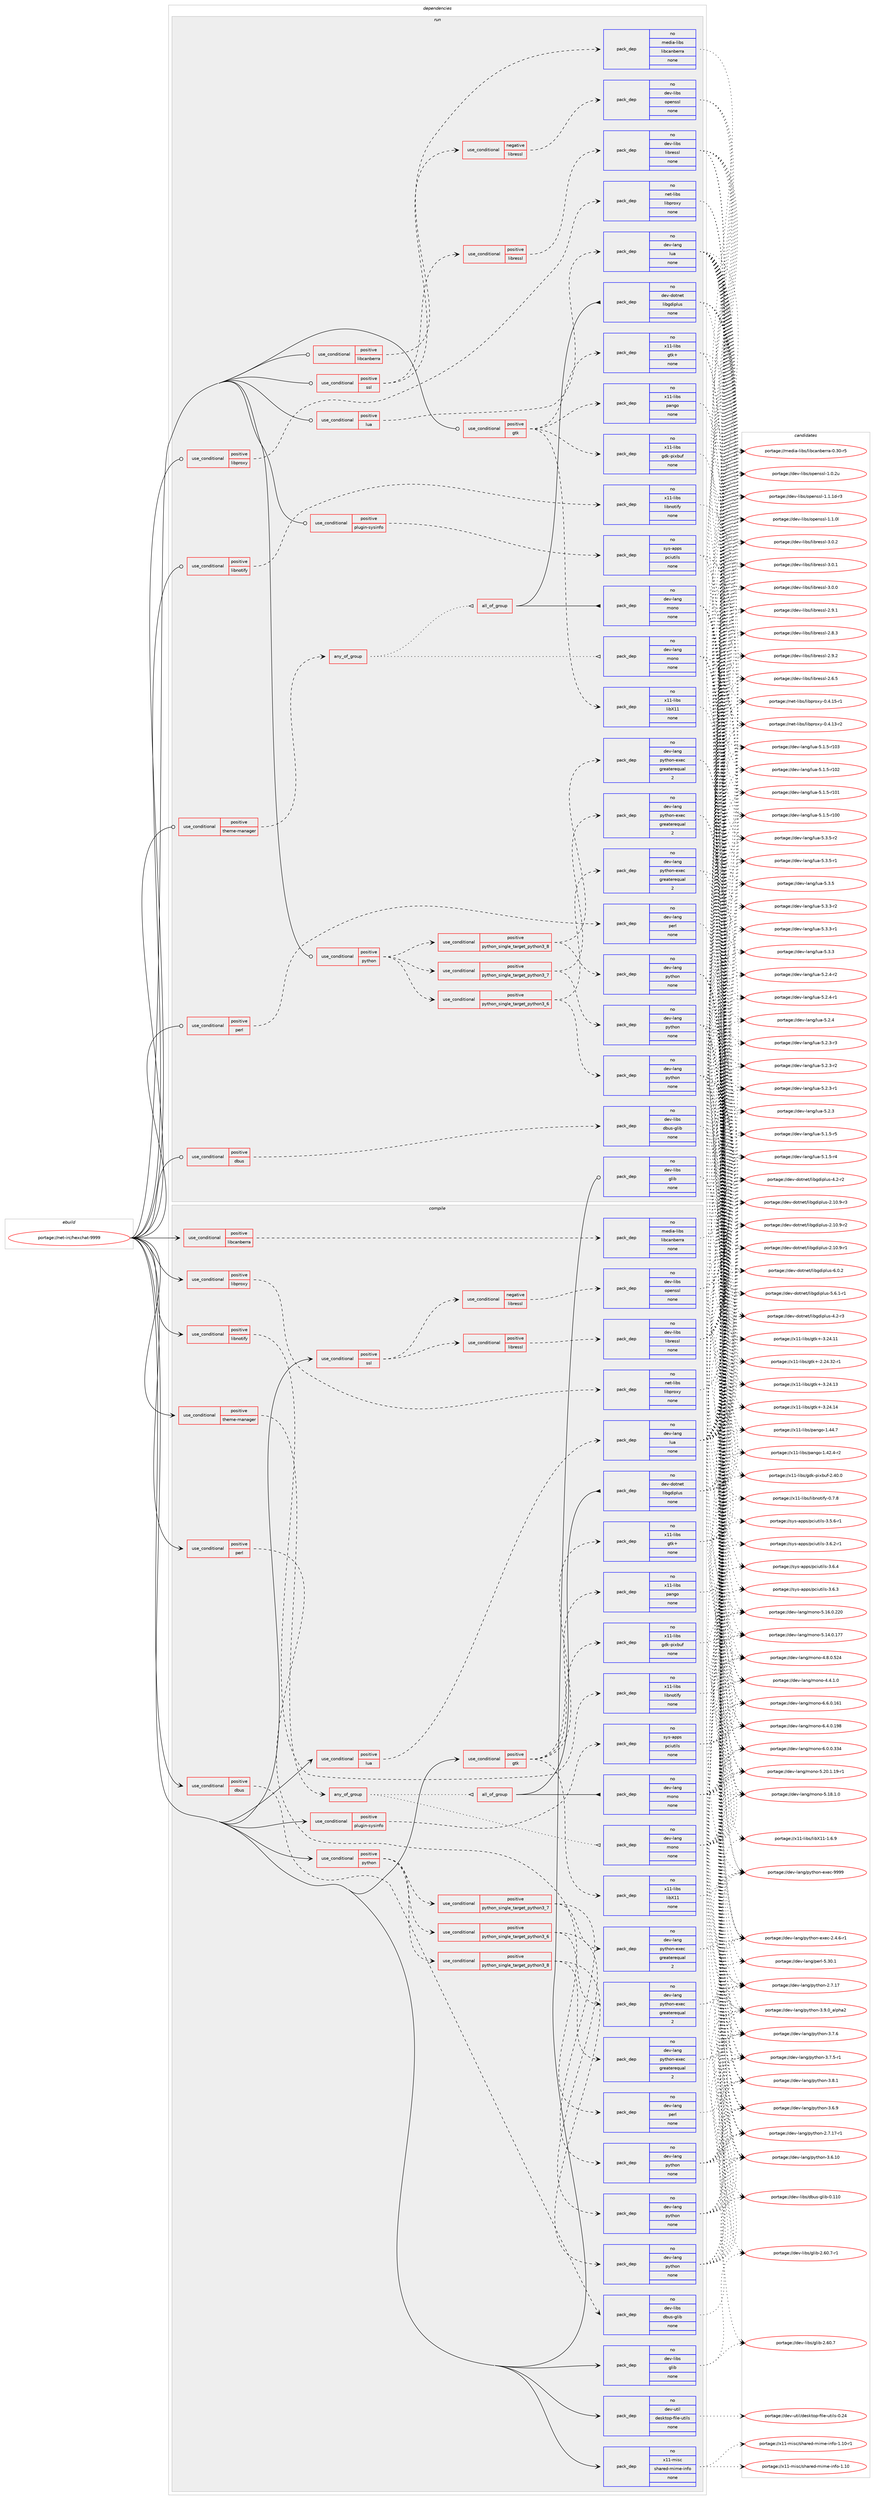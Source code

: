 digraph prolog {

# *************
# Graph options
# *************

newrank=true;
concentrate=true;
compound=true;
graph [rankdir=LR,fontname=Helvetica,fontsize=10,ranksep=1.5];#, ranksep=2.5, nodesep=0.2];
edge  [arrowhead=vee];
node  [fontname=Helvetica,fontsize=10];

# **********
# The ebuild
# **********

subgraph cluster_leftcol {
color=gray;
rank=same;
label=<<i>ebuild</i>>;
id [label="portage://net-irc/hexchat-9999", color=red, width=4, href="../net-irc/hexchat-9999.svg"];
}

# ****************
# The dependencies
# ****************

subgraph cluster_midcol {
color=gray;
label=<<i>dependencies</i>>;
subgraph cluster_compile {
fillcolor="#eeeeee";
style=filled;
label=<<i>compile</i>>;
subgraph cond29963 {
dependency138360 [label=<<TABLE BORDER="0" CELLBORDER="1" CELLSPACING="0" CELLPADDING="4"><TR><TD ROWSPAN="3" CELLPADDING="10">use_conditional</TD></TR><TR><TD>positive</TD></TR><TR><TD>dbus</TD></TR></TABLE>>, shape=none, color=red];
subgraph pack106097 {
dependency138361 [label=<<TABLE BORDER="0" CELLBORDER="1" CELLSPACING="0" CELLPADDING="4" WIDTH="220"><TR><TD ROWSPAN="6" CELLPADDING="30">pack_dep</TD></TR><TR><TD WIDTH="110">no</TD></TR><TR><TD>dev-libs</TD></TR><TR><TD>dbus-glib</TD></TR><TR><TD>none</TD></TR><TR><TD></TD></TR></TABLE>>, shape=none, color=blue];
}
dependency138360:e -> dependency138361:w [weight=20,style="dashed",arrowhead="vee"];
}
id:e -> dependency138360:w [weight=20,style="solid",arrowhead="vee"];
subgraph cond29964 {
dependency138362 [label=<<TABLE BORDER="0" CELLBORDER="1" CELLSPACING="0" CELLPADDING="4"><TR><TD ROWSPAN="3" CELLPADDING="10">use_conditional</TD></TR><TR><TD>positive</TD></TR><TR><TD>gtk</TD></TR></TABLE>>, shape=none, color=red];
subgraph pack106098 {
dependency138363 [label=<<TABLE BORDER="0" CELLBORDER="1" CELLSPACING="0" CELLPADDING="4" WIDTH="220"><TR><TD ROWSPAN="6" CELLPADDING="30">pack_dep</TD></TR><TR><TD WIDTH="110">no</TD></TR><TR><TD>x11-libs</TD></TR><TR><TD>gdk-pixbuf</TD></TR><TR><TD>none</TD></TR><TR><TD></TD></TR></TABLE>>, shape=none, color=blue];
}
dependency138362:e -> dependency138363:w [weight=20,style="dashed",arrowhead="vee"];
subgraph pack106099 {
dependency138364 [label=<<TABLE BORDER="0" CELLBORDER="1" CELLSPACING="0" CELLPADDING="4" WIDTH="220"><TR><TD ROWSPAN="6" CELLPADDING="30">pack_dep</TD></TR><TR><TD WIDTH="110">no</TD></TR><TR><TD>x11-libs</TD></TR><TR><TD>gtk+</TD></TR><TR><TD>none</TD></TR><TR><TD></TD></TR></TABLE>>, shape=none, color=blue];
}
dependency138362:e -> dependency138364:w [weight=20,style="dashed",arrowhead="vee"];
subgraph pack106100 {
dependency138365 [label=<<TABLE BORDER="0" CELLBORDER="1" CELLSPACING="0" CELLPADDING="4" WIDTH="220"><TR><TD ROWSPAN="6" CELLPADDING="30">pack_dep</TD></TR><TR><TD WIDTH="110">no</TD></TR><TR><TD>x11-libs</TD></TR><TR><TD>libX11</TD></TR><TR><TD>none</TD></TR><TR><TD></TD></TR></TABLE>>, shape=none, color=blue];
}
dependency138362:e -> dependency138365:w [weight=20,style="dashed",arrowhead="vee"];
subgraph pack106101 {
dependency138366 [label=<<TABLE BORDER="0" CELLBORDER="1" CELLSPACING="0" CELLPADDING="4" WIDTH="220"><TR><TD ROWSPAN="6" CELLPADDING="30">pack_dep</TD></TR><TR><TD WIDTH="110">no</TD></TR><TR><TD>x11-libs</TD></TR><TR><TD>pango</TD></TR><TR><TD>none</TD></TR><TR><TD></TD></TR></TABLE>>, shape=none, color=blue];
}
dependency138362:e -> dependency138366:w [weight=20,style="dashed",arrowhead="vee"];
}
id:e -> dependency138362:w [weight=20,style="solid",arrowhead="vee"];
subgraph cond29965 {
dependency138367 [label=<<TABLE BORDER="0" CELLBORDER="1" CELLSPACING="0" CELLPADDING="4"><TR><TD ROWSPAN="3" CELLPADDING="10">use_conditional</TD></TR><TR><TD>positive</TD></TR><TR><TD>libcanberra</TD></TR></TABLE>>, shape=none, color=red];
subgraph pack106102 {
dependency138368 [label=<<TABLE BORDER="0" CELLBORDER="1" CELLSPACING="0" CELLPADDING="4" WIDTH="220"><TR><TD ROWSPAN="6" CELLPADDING="30">pack_dep</TD></TR><TR><TD WIDTH="110">no</TD></TR><TR><TD>media-libs</TD></TR><TR><TD>libcanberra</TD></TR><TR><TD>none</TD></TR><TR><TD></TD></TR></TABLE>>, shape=none, color=blue];
}
dependency138367:e -> dependency138368:w [weight=20,style="dashed",arrowhead="vee"];
}
id:e -> dependency138367:w [weight=20,style="solid",arrowhead="vee"];
subgraph cond29966 {
dependency138369 [label=<<TABLE BORDER="0" CELLBORDER="1" CELLSPACING="0" CELLPADDING="4"><TR><TD ROWSPAN="3" CELLPADDING="10">use_conditional</TD></TR><TR><TD>positive</TD></TR><TR><TD>libnotify</TD></TR></TABLE>>, shape=none, color=red];
subgraph pack106103 {
dependency138370 [label=<<TABLE BORDER="0" CELLBORDER="1" CELLSPACING="0" CELLPADDING="4" WIDTH="220"><TR><TD ROWSPAN="6" CELLPADDING="30">pack_dep</TD></TR><TR><TD WIDTH="110">no</TD></TR><TR><TD>x11-libs</TD></TR><TR><TD>libnotify</TD></TR><TR><TD>none</TD></TR><TR><TD></TD></TR></TABLE>>, shape=none, color=blue];
}
dependency138369:e -> dependency138370:w [weight=20,style="dashed",arrowhead="vee"];
}
id:e -> dependency138369:w [weight=20,style="solid",arrowhead="vee"];
subgraph cond29967 {
dependency138371 [label=<<TABLE BORDER="0" CELLBORDER="1" CELLSPACING="0" CELLPADDING="4"><TR><TD ROWSPAN="3" CELLPADDING="10">use_conditional</TD></TR><TR><TD>positive</TD></TR><TR><TD>libproxy</TD></TR></TABLE>>, shape=none, color=red];
subgraph pack106104 {
dependency138372 [label=<<TABLE BORDER="0" CELLBORDER="1" CELLSPACING="0" CELLPADDING="4" WIDTH="220"><TR><TD ROWSPAN="6" CELLPADDING="30">pack_dep</TD></TR><TR><TD WIDTH="110">no</TD></TR><TR><TD>net-libs</TD></TR><TR><TD>libproxy</TD></TR><TR><TD>none</TD></TR><TR><TD></TD></TR></TABLE>>, shape=none, color=blue];
}
dependency138371:e -> dependency138372:w [weight=20,style="dashed",arrowhead="vee"];
}
id:e -> dependency138371:w [weight=20,style="solid",arrowhead="vee"];
subgraph cond29968 {
dependency138373 [label=<<TABLE BORDER="0" CELLBORDER="1" CELLSPACING="0" CELLPADDING="4"><TR><TD ROWSPAN="3" CELLPADDING="10">use_conditional</TD></TR><TR><TD>positive</TD></TR><TR><TD>lua</TD></TR></TABLE>>, shape=none, color=red];
subgraph pack106105 {
dependency138374 [label=<<TABLE BORDER="0" CELLBORDER="1" CELLSPACING="0" CELLPADDING="4" WIDTH="220"><TR><TD ROWSPAN="6" CELLPADDING="30">pack_dep</TD></TR><TR><TD WIDTH="110">no</TD></TR><TR><TD>dev-lang</TD></TR><TR><TD>lua</TD></TR><TR><TD>none</TD></TR><TR><TD></TD></TR></TABLE>>, shape=none, color=blue];
}
dependency138373:e -> dependency138374:w [weight=20,style="dashed",arrowhead="vee"];
}
id:e -> dependency138373:w [weight=20,style="solid",arrowhead="vee"];
subgraph cond29969 {
dependency138375 [label=<<TABLE BORDER="0" CELLBORDER="1" CELLSPACING="0" CELLPADDING="4"><TR><TD ROWSPAN="3" CELLPADDING="10">use_conditional</TD></TR><TR><TD>positive</TD></TR><TR><TD>perl</TD></TR></TABLE>>, shape=none, color=red];
subgraph pack106106 {
dependency138376 [label=<<TABLE BORDER="0" CELLBORDER="1" CELLSPACING="0" CELLPADDING="4" WIDTH="220"><TR><TD ROWSPAN="6" CELLPADDING="30">pack_dep</TD></TR><TR><TD WIDTH="110">no</TD></TR><TR><TD>dev-lang</TD></TR><TR><TD>perl</TD></TR><TR><TD>none</TD></TR><TR><TD></TD></TR></TABLE>>, shape=none, color=blue];
}
dependency138375:e -> dependency138376:w [weight=20,style="dashed",arrowhead="vee"];
}
id:e -> dependency138375:w [weight=20,style="solid",arrowhead="vee"];
subgraph cond29970 {
dependency138377 [label=<<TABLE BORDER="0" CELLBORDER="1" CELLSPACING="0" CELLPADDING="4"><TR><TD ROWSPAN="3" CELLPADDING="10">use_conditional</TD></TR><TR><TD>positive</TD></TR><TR><TD>plugin-sysinfo</TD></TR></TABLE>>, shape=none, color=red];
subgraph pack106107 {
dependency138378 [label=<<TABLE BORDER="0" CELLBORDER="1" CELLSPACING="0" CELLPADDING="4" WIDTH="220"><TR><TD ROWSPAN="6" CELLPADDING="30">pack_dep</TD></TR><TR><TD WIDTH="110">no</TD></TR><TR><TD>sys-apps</TD></TR><TR><TD>pciutils</TD></TR><TR><TD>none</TD></TR><TR><TD></TD></TR></TABLE>>, shape=none, color=blue];
}
dependency138377:e -> dependency138378:w [weight=20,style="dashed",arrowhead="vee"];
}
id:e -> dependency138377:w [weight=20,style="solid",arrowhead="vee"];
subgraph cond29971 {
dependency138379 [label=<<TABLE BORDER="0" CELLBORDER="1" CELLSPACING="0" CELLPADDING="4"><TR><TD ROWSPAN="3" CELLPADDING="10">use_conditional</TD></TR><TR><TD>positive</TD></TR><TR><TD>python</TD></TR></TABLE>>, shape=none, color=red];
subgraph cond29972 {
dependency138380 [label=<<TABLE BORDER="0" CELLBORDER="1" CELLSPACING="0" CELLPADDING="4"><TR><TD ROWSPAN="3" CELLPADDING="10">use_conditional</TD></TR><TR><TD>positive</TD></TR><TR><TD>python_single_target_python3_6</TD></TR></TABLE>>, shape=none, color=red];
subgraph pack106108 {
dependency138381 [label=<<TABLE BORDER="0" CELLBORDER="1" CELLSPACING="0" CELLPADDING="4" WIDTH="220"><TR><TD ROWSPAN="6" CELLPADDING="30">pack_dep</TD></TR><TR><TD WIDTH="110">no</TD></TR><TR><TD>dev-lang</TD></TR><TR><TD>python</TD></TR><TR><TD>none</TD></TR><TR><TD></TD></TR></TABLE>>, shape=none, color=blue];
}
dependency138380:e -> dependency138381:w [weight=20,style="dashed",arrowhead="vee"];
subgraph pack106109 {
dependency138382 [label=<<TABLE BORDER="0" CELLBORDER="1" CELLSPACING="0" CELLPADDING="4" WIDTH="220"><TR><TD ROWSPAN="6" CELLPADDING="30">pack_dep</TD></TR><TR><TD WIDTH="110">no</TD></TR><TR><TD>dev-lang</TD></TR><TR><TD>python-exec</TD></TR><TR><TD>greaterequal</TD></TR><TR><TD>2</TD></TR></TABLE>>, shape=none, color=blue];
}
dependency138380:e -> dependency138382:w [weight=20,style="dashed",arrowhead="vee"];
}
dependency138379:e -> dependency138380:w [weight=20,style="dashed",arrowhead="vee"];
subgraph cond29973 {
dependency138383 [label=<<TABLE BORDER="0" CELLBORDER="1" CELLSPACING="0" CELLPADDING="4"><TR><TD ROWSPAN="3" CELLPADDING="10">use_conditional</TD></TR><TR><TD>positive</TD></TR><TR><TD>python_single_target_python3_7</TD></TR></TABLE>>, shape=none, color=red];
subgraph pack106110 {
dependency138384 [label=<<TABLE BORDER="0" CELLBORDER="1" CELLSPACING="0" CELLPADDING="4" WIDTH="220"><TR><TD ROWSPAN="6" CELLPADDING="30">pack_dep</TD></TR><TR><TD WIDTH="110">no</TD></TR><TR><TD>dev-lang</TD></TR><TR><TD>python</TD></TR><TR><TD>none</TD></TR><TR><TD></TD></TR></TABLE>>, shape=none, color=blue];
}
dependency138383:e -> dependency138384:w [weight=20,style="dashed",arrowhead="vee"];
subgraph pack106111 {
dependency138385 [label=<<TABLE BORDER="0" CELLBORDER="1" CELLSPACING="0" CELLPADDING="4" WIDTH="220"><TR><TD ROWSPAN="6" CELLPADDING="30">pack_dep</TD></TR><TR><TD WIDTH="110">no</TD></TR><TR><TD>dev-lang</TD></TR><TR><TD>python-exec</TD></TR><TR><TD>greaterequal</TD></TR><TR><TD>2</TD></TR></TABLE>>, shape=none, color=blue];
}
dependency138383:e -> dependency138385:w [weight=20,style="dashed",arrowhead="vee"];
}
dependency138379:e -> dependency138383:w [weight=20,style="dashed",arrowhead="vee"];
subgraph cond29974 {
dependency138386 [label=<<TABLE BORDER="0" CELLBORDER="1" CELLSPACING="0" CELLPADDING="4"><TR><TD ROWSPAN="3" CELLPADDING="10">use_conditional</TD></TR><TR><TD>positive</TD></TR><TR><TD>python_single_target_python3_8</TD></TR></TABLE>>, shape=none, color=red];
subgraph pack106112 {
dependency138387 [label=<<TABLE BORDER="0" CELLBORDER="1" CELLSPACING="0" CELLPADDING="4" WIDTH="220"><TR><TD ROWSPAN="6" CELLPADDING="30">pack_dep</TD></TR><TR><TD WIDTH="110">no</TD></TR><TR><TD>dev-lang</TD></TR><TR><TD>python</TD></TR><TR><TD>none</TD></TR><TR><TD></TD></TR></TABLE>>, shape=none, color=blue];
}
dependency138386:e -> dependency138387:w [weight=20,style="dashed",arrowhead="vee"];
subgraph pack106113 {
dependency138388 [label=<<TABLE BORDER="0" CELLBORDER="1" CELLSPACING="0" CELLPADDING="4" WIDTH="220"><TR><TD ROWSPAN="6" CELLPADDING="30">pack_dep</TD></TR><TR><TD WIDTH="110">no</TD></TR><TR><TD>dev-lang</TD></TR><TR><TD>python-exec</TD></TR><TR><TD>greaterequal</TD></TR><TR><TD>2</TD></TR></TABLE>>, shape=none, color=blue];
}
dependency138386:e -> dependency138388:w [weight=20,style="dashed",arrowhead="vee"];
}
dependency138379:e -> dependency138386:w [weight=20,style="dashed",arrowhead="vee"];
}
id:e -> dependency138379:w [weight=20,style="solid",arrowhead="vee"];
subgraph cond29975 {
dependency138389 [label=<<TABLE BORDER="0" CELLBORDER="1" CELLSPACING="0" CELLPADDING="4"><TR><TD ROWSPAN="3" CELLPADDING="10">use_conditional</TD></TR><TR><TD>positive</TD></TR><TR><TD>ssl</TD></TR></TABLE>>, shape=none, color=red];
subgraph cond29976 {
dependency138390 [label=<<TABLE BORDER="0" CELLBORDER="1" CELLSPACING="0" CELLPADDING="4"><TR><TD ROWSPAN="3" CELLPADDING="10">use_conditional</TD></TR><TR><TD>negative</TD></TR><TR><TD>libressl</TD></TR></TABLE>>, shape=none, color=red];
subgraph pack106114 {
dependency138391 [label=<<TABLE BORDER="0" CELLBORDER="1" CELLSPACING="0" CELLPADDING="4" WIDTH="220"><TR><TD ROWSPAN="6" CELLPADDING="30">pack_dep</TD></TR><TR><TD WIDTH="110">no</TD></TR><TR><TD>dev-libs</TD></TR><TR><TD>openssl</TD></TR><TR><TD>none</TD></TR><TR><TD></TD></TR></TABLE>>, shape=none, color=blue];
}
dependency138390:e -> dependency138391:w [weight=20,style="dashed",arrowhead="vee"];
}
dependency138389:e -> dependency138390:w [weight=20,style="dashed",arrowhead="vee"];
subgraph cond29977 {
dependency138392 [label=<<TABLE BORDER="0" CELLBORDER="1" CELLSPACING="0" CELLPADDING="4"><TR><TD ROWSPAN="3" CELLPADDING="10">use_conditional</TD></TR><TR><TD>positive</TD></TR><TR><TD>libressl</TD></TR></TABLE>>, shape=none, color=red];
subgraph pack106115 {
dependency138393 [label=<<TABLE BORDER="0" CELLBORDER="1" CELLSPACING="0" CELLPADDING="4" WIDTH="220"><TR><TD ROWSPAN="6" CELLPADDING="30">pack_dep</TD></TR><TR><TD WIDTH="110">no</TD></TR><TR><TD>dev-libs</TD></TR><TR><TD>libressl</TD></TR><TR><TD>none</TD></TR><TR><TD></TD></TR></TABLE>>, shape=none, color=blue];
}
dependency138392:e -> dependency138393:w [weight=20,style="dashed",arrowhead="vee"];
}
dependency138389:e -> dependency138392:w [weight=20,style="dashed",arrowhead="vee"];
}
id:e -> dependency138389:w [weight=20,style="solid",arrowhead="vee"];
subgraph cond29978 {
dependency138394 [label=<<TABLE BORDER="0" CELLBORDER="1" CELLSPACING="0" CELLPADDING="4"><TR><TD ROWSPAN="3" CELLPADDING="10">use_conditional</TD></TR><TR><TD>positive</TD></TR><TR><TD>theme-manager</TD></TR></TABLE>>, shape=none, color=red];
subgraph any2158 {
dependency138395 [label=<<TABLE BORDER="0" CELLBORDER="1" CELLSPACING="0" CELLPADDING="4"><TR><TD CELLPADDING="10">any_of_group</TD></TR></TABLE>>, shape=none, color=red];subgraph all145 {
dependency138396 [label=<<TABLE BORDER="0" CELLBORDER="1" CELLSPACING="0" CELLPADDING="4"><TR><TD CELLPADDING="10">all_of_group</TD></TR></TABLE>>, shape=none, color=red];subgraph pack106116 {
dependency138397 [label=<<TABLE BORDER="0" CELLBORDER="1" CELLSPACING="0" CELLPADDING="4" WIDTH="220"><TR><TD ROWSPAN="6" CELLPADDING="30">pack_dep</TD></TR><TR><TD WIDTH="110">no</TD></TR><TR><TD>dev-lang</TD></TR><TR><TD>mono</TD></TR><TR><TD>none</TD></TR><TR><TD></TD></TR></TABLE>>, shape=none, color=blue];
}
dependency138396:e -> dependency138397:w [weight=20,style="solid",arrowhead="inv"];
subgraph pack106117 {
dependency138398 [label=<<TABLE BORDER="0" CELLBORDER="1" CELLSPACING="0" CELLPADDING="4" WIDTH="220"><TR><TD ROWSPAN="6" CELLPADDING="30">pack_dep</TD></TR><TR><TD WIDTH="110">no</TD></TR><TR><TD>dev-dotnet</TD></TR><TR><TD>libgdiplus</TD></TR><TR><TD>none</TD></TR><TR><TD></TD></TR></TABLE>>, shape=none, color=blue];
}
dependency138396:e -> dependency138398:w [weight=20,style="solid",arrowhead="inv"];
}
dependency138395:e -> dependency138396:w [weight=20,style="dotted",arrowhead="oinv"];
subgraph pack106118 {
dependency138399 [label=<<TABLE BORDER="0" CELLBORDER="1" CELLSPACING="0" CELLPADDING="4" WIDTH="220"><TR><TD ROWSPAN="6" CELLPADDING="30">pack_dep</TD></TR><TR><TD WIDTH="110">no</TD></TR><TR><TD>dev-lang</TD></TR><TR><TD>mono</TD></TR><TR><TD>none</TD></TR><TR><TD></TD></TR></TABLE>>, shape=none, color=blue];
}
dependency138395:e -> dependency138399:w [weight=20,style="dotted",arrowhead="oinv"];
}
dependency138394:e -> dependency138395:w [weight=20,style="dashed",arrowhead="vee"];
}
id:e -> dependency138394:w [weight=20,style="solid",arrowhead="vee"];
subgraph pack106119 {
dependency138400 [label=<<TABLE BORDER="0" CELLBORDER="1" CELLSPACING="0" CELLPADDING="4" WIDTH="220"><TR><TD ROWSPAN="6" CELLPADDING="30">pack_dep</TD></TR><TR><TD WIDTH="110">no</TD></TR><TR><TD>dev-libs</TD></TR><TR><TD>glib</TD></TR><TR><TD>none</TD></TR><TR><TD></TD></TR></TABLE>>, shape=none, color=blue];
}
id:e -> dependency138400:w [weight=20,style="solid",arrowhead="vee"];
subgraph pack106120 {
dependency138401 [label=<<TABLE BORDER="0" CELLBORDER="1" CELLSPACING="0" CELLPADDING="4" WIDTH="220"><TR><TD ROWSPAN="6" CELLPADDING="30">pack_dep</TD></TR><TR><TD WIDTH="110">no</TD></TR><TR><TD>dev-util</TD></TR><TR><TD>desktop-file-utils</TD></TR><TR><TD>none</TD></TR><TR><TD></TD></TR></TABLE>>, shape=none, color=blue];
}
id:e -> dependency138401:w [weight=20,style="solid",arrowhead="vee"];
subgraph pack106121 {
dependency138402 [label=<<TABLE BORDER="0" CELLBORDER="1" CELLSPACING="0" CELLPADDING="4" WIDTH="220"><TR><TD ROWSPAN="6" CELLPADDING="30">pack_dep</TD></TR><TR><TD WIDTH="110">no</TD></TR><TR><TD>x11-misc</TD></TR><TR><TD>shared-mime-info</TD></TR><TR><TD>none</TD></TR><TR><TD></TD></TR></TABLE>>, shape=none, color=blue];
}
id:e -> dependency138402:w [weight=20,style="solid",arrowhead="vee"];
}
subgraph cluster_compileandrun {
fillcolor="#eeeeee";
style=filled;
label=<<i>compile and run</i>>;
}
subgraph cluster_run {
fillcolor="#eeeeee";
style=filled;
label=<<i>run</i>>;
subgraph cond29979 {
dependency138403 [label=<<TABLE BORDER="0" CELLBORDER="1" CELLSPACING="0" CELLPADDING="4"><TR><TD ROWSPAN="3" CELLPADDING="10">use_conditional</TD></TR><TR><TD>positive</TD></TR><TR><TD>dbus</TD></TR></TABLE>>, shape=none, color=red];
subgraph pack106122 {
dependency138404 [label=<<TABLE BORDER="0" CELLBORDER="1" CELLSPACING="0" CELLPADDING="4" WIDTH="220"><TR><TD ROWSPAN="6" CELLPADDING="30">pack_dep</TD></TR><TR><TD WIDTH="110">no</TD></TR><TR><TD>dev-libs</TD></TR><TR><TD>dbus-glib</TD></TR><TR><TD>none</TD></TR><TR><TD></TD></TR></TABLE>>, shape=none, color=blue];
}
dependency138403:e -> dependency138404:w [weight=20,style="dashed",arrowhead="vee"];
}
id:e -> dependency138403:w [weight=20,style="solid",arrowhead="odot"];
subgraph cond29980 {
dependency138405 [label=<<TABLE BORDER="0" CELLBORDER="1" CELLSPACING="0" CELLPADDING="4"><TR><TD ROWSPAN="3" CELLPADDING="10">use_conditional</TD></TR><TR><TD>positive</TD></TR><TR><TD>gtk</TD></TR></TABLE>>, shape=none, color=red];
subgraph pack106123 {
dependency138406 [label=<<TABLE BORDER="0" CELLBORDER="1" CELLSPACING="0" CELLPADDING="4" WIDTH="220"><TR><TD ROWSPAN="6" CELLPADDING="30">pack_dep</TD></TR><TR><TD WIDTH="110">no</TD></TR><TR><TD>x11-libs</TD></TR><TR><TD>gdk-pixbuf</TD></TR><TR><TD>none</TD></TR><TR><TD></TD></TR></TABLE>>, shape=none, color=blue];
}
dependency138405:e -> dependency138406:w [weight=20,style="dashed",arrowhead="vee"];
subgraph pack106124 {
dependency138407 [label=<<TABLE BORDER="0" CELLBORDER="1" CELLSPACING="0" CELLPADDING="4" WIDTH="220"><TR><TD ROWSPAN="6" CELLPADDING="30">pack_dep</TD></TR><TR><TD WIDTH="110">no</TD></TR><TR><TD>x11-libs</TD></TR><TR><TD>gtk+</TD></TR><TR><TD>none</TD></TR><TR><TD></TD></TR></TABLE>>, shape=none, color=blue];
}
dependency138405:e -> dependency138407:w [weight=20,style="dashed",arrowhead="vee"];
subgraph pack106125 {
dependency138408 [label=<<TABLE BORDER="0" CELLBORDER="1" CELLSPACING="0" CELLPADDING="4" WIDTH="220"><TR><TD ROWSPAN="6" CELLPADDING="30">pack_dep</TD></TR><TR><TD WIDTH="110">no</TD></TR><TR><TD>x11-libs</TD></TR><TR><TD>libX11</TD></TR><TR><TD>none</TD></TR><TR><TD></TD></TR></TABLE>>, shape=none, color=blue];
}
dependency138405:e -> dependency138408:w [weight=20,style="dashed",arrowhead="vee"];
subgraph pack106126 {
dependency138409 [label=<<TABLE BORDER="0" CELLBORDER="1" CELLSPACING="0" CELLPADDING="4" WIDTH="220"><TR><TD ROWSPAN="6" CELLPADDING="30">pack_dep</TD></TR><TR><TD WIDTH="110">no</TD></TR><TR><TD>x11-libs</TD></TR><TR><TD>pango</TD></TR><TR><TD>none</TD></TR><TR><TD></TD></TR></TABLE>>, shape=none, color=blue];
}
dependency138405:e -> dependency138409:w [weight=20,style="dashed",arrowhead="vee"];
}
id:e -> dependency138405:w [weight=20,style="solid",arrowhead="odot"];
subgraph cond29981 {
dependency138410 [label=<<TABLE BORDER="0" CELLBORDER="1" CELLSPACING="0" CELLPADDING="4"><TR><TD ROWSPAN="3" CELLPADDING="10">use_conditional</TD></TR><TR><TD>positive</TD></TR><TR><TD>libcanberra</TD></TR></TABLE>>, shape=none, color=red];
subgraph pack106127 {
dependency138411 [label=<<TABLE BORDER="0" CELLBORDER="1" CELLSPACING="0" CELLPADDING="4" WIDTH="220"><TR><TD ROWSPAN="6" CELLPADDING="30">pack_dep</TD></TR><TR><TD WIDTH="110">no</TD></TR><TR><TD>media-libs</TD></TR><TR><TD>libcanberra</TD></TR><TR><TD>none</TD></TR><TR><TD></TD></TR></TABLE>>, shape=none, color=blue];
}
dependency138410:e -> dependency138411:w [weight=20,style="dashed",arrowhead="vee"];
}
id:e -> dependency138410:w [weight=20,style="solid",arrowhead="odot"];
subgraph cond29982 {
dependency138412 [label=<<TABLE BORDER="0" CELLBORDER="1" CELLSPACING="0" CELLPADDING="4"><TR><TD ROWSPAN="3" CELLPADDING="10">use_conditional</TD></TR><TR><TD>positive</TD></TR><TR><TD>libnotify</TD></TR></TABLE>>, shape=none, color=red];
subgraph pack106128 {
dependency138413 [label=<<TABLE BORDER="0" CELLBORDER="1" CELLSPACING="0" CELLPADDING="4" WIDTH="220"><TR><TD ROWSPAN="6" CELLPADDING="30">pack_dep</TD></TR><TR><TD WIDTH="110">no</TD></TR><TR><TD>x11-libs</TD></TR><TR><TD>libnotify</TD></TR><TR><TD>none</TD></TR><TR><TD></TD></TR></TABLE>>, shape=none, color=blue];
}
dependency138412:e -> dependency138413:w [weight=20,style="dashed",arrowhead="vee"];
}
id:e -> dependency138412:w [weight=20,style="solid",arrowhead="odot"];
subgraph cond29983 {
dependency138414 [label=<<TABLE BORDER="0" CELLBORDER="1" CELLSPACING="0" CELLPADDING="4"><TR><TD ROWSPAN="3" CELLPADDING="10">use_conditional</TD></TR><TR><TD>positive</TD></TR><TR><TD>libproxy</TD></TR></TABLE>>, shape=none, color=red];
subgraph pack106129 {
dependency138415 [label=<<TABLE BORDER="0" CELLBORDER="1" CELLSPACING="0" CELLPADDING="4" WIDTH="220"><TR><TD ROWSPAN="6" CELLPADDING="30">pack_dep</TD></TR><TR><TD WIDTH="110">no</TD></TR><TR><TD>net-libs</TD></TR><TR><TD>libproxy</TD></TR><TR><TD>none</TD></TR><TR><TD></TD></TR></TABLE>>, shape=none, color=blue];
}
dependency138414:e -> dependency138415:w [weight=20,style="dashed",arrowhead="vee"];
}
id:e -> dependency138414:w [weight=20,style="solid",arrowhead="odot"];
subgraph cond29984 {
dependency138416 [label=<<TABLE BORDER="0" CELLBORDER="1" CELLSPACING="0" CELLPADDING="4"><TR><TD ROWSPAN="3" CELLPADDING="10">use_conditional</TD></TR><TR><TD>positive</TD></TR><TR><TD>lua</TD></TR></TABLE>>, shape=none, color=red];
subgraph pack106130 {
dependency138417 [label=<<TABLE BORDER="0" CELLBORDER="1" CELLSPACING="0" CELLPADDING="4" WIDTH="220"><TR><TD ROWSPAN="6" CELLPADDING="30">pack_dep</TD></TR><TR><TD WIDTH="110">no</TD></TR><TR><TD>dev-lang</TD></TR><TR><TD>lua</TD></TR><TR><TD>none</TD></TR><TR><TD></TD></TR></TABLE>>, shape=none, color=blue];
}
dependency138416:e -> dependency138417:w [weight=20,style="dashed",arrowhead="vee"];
}
id:e -> dependency138416:w [weight=20,style="solid",arrowhead="odot"];
subgraph cond29985 {
dependency138418 [label=<<TABLE BORDER="0" CELLBORDER="1" CELLSPACING="0" CELLPADDING="4"><TR><TD ROWSPAN="3" CELLPADDING="10">use_conditional</TD></TR><TR><TD>positive</TD></TR><TR><TD>perl</TD></TR></TABLE>>, shape=none, color=red];
subgraph pack106131 {
dependency138419 [label=<<TABLE BORDER="0" CELLBORDER="1" CELLSPACING="0" CELLPADDING="4" WIDTH="220"><TR><TD ROWSPAN="6" CELLPADDING="30">pack_dep</TD></TR><TR><TD WIDTH="110">no</TD></TR><TR><TD>dev-lang</TD></TR><TR><TD>perl</TD></TR><TR><TD>none</TD></TR><TR><TD></TD></TR></TABLE>>, shape=none, color=blue];
}
dependency138418:e -> dependency138419:w [weight=20,style="dashed",arrowhead="vee"];
}
id:e -> dependency138418:w [weight=20,style="solid",arrowhead="odot"];
subgraph cond29986 {
dependency138420 [label=<<TABLE BORDER="0" CELLBORDER="1" CELLSPACING="0" CELLPADDING="4"><TR><TD ROWSPAN="3" CELLPADDING="10">use_conditional</TD></TR><TR><TD>positive</TD></TR><TR><TD>plugin-sysinfo</TD></TR></TABLE>>, shape=none, color=red];
subgraph pack106132 {
dependency138421 [label=<<TABLE BORDER="0" CELLBORDER="1" CELLSPACING="0" CELLPADDING="4" WIDTH="220"><TR><TD ROWSPAN="6" CELLPADDING="30">pack_dep</TD></TR><TR><TD WIDTH="110">no</TD></TR><TR><TD>sys-apps</TD></TR><TR><TD>pciutils</TD></TR><TR><TD>none</TD></TR><TR><TD></TD></TR></TABLE>>, shape=none, color=blue];
}
dependency138420:e -> dependency138421:w [weight=20,style="dashed",arrowhead="vee"];
}
id:e -> dependency138420:w [weight=20,style="solid",arrowhead="odot"];
subgraph cond29987 {
dependency138422 [label=<<TABLE BORDER="0" CELLBORDER="1" CELLSPACING="0" CELLPADDING="4"><TR><TD ROWSPAN="3" CELLPADDING="10">use_conditional</TD></TR><TR><TD>positive</TD></TR><TR><TD>python</TD></TR></TABLE>>, shape=none, color=red];
subgraph cond29988 {
dependency138423 [label=<<TABLE BORDER="0" CELLBORDER="1" CELLSPACING="0" CELLPADDING="4"><TR><TD ROWSPAN="3" CELLPADDING="10">use_conditional</TD></TR><TR><TD>positive</TD></TR><TR><TD>python_single_target_python3_6</TD></TR></TABLE>>, shape=none, color=red];
subgraph pack106133 {
dependency138424 [label=<<TABLE BORDER="0" CELLBORDER="1" CELLSPACING="0" CELLPADDING="4" WIDTH="220"><TR><TD ROWSPAN="6" CELLPADDING="30">pack_dep</TD></TR><TR><TD WIDTH="110">no</TD></TR><TR><TD>dev-lang</TD></TR><TR><TD>python</TD></TR><TR><TD>none</TD></TR><TR><TD></TD></TR></TABLE>>, shape=none, color=blue];
}
dependency138423:e -> dependency138424:w [weight=20,style="dashed",arrowhead="vee"];
subgraph pack106134 {
dependency138425 [label=<<TABLE BORDER="0" CELLBORDER="1" CELLSPACING="0" CELLPADDING="4" WIDTH="220"><TR><TD ROWSPAN="6" CELLPADDING="30">pack_dep</TD></TR><TR><TD WIDTH="110">no</TD></TR><TR><TD>dev-lang</TD></TR><TR><TD>python-exec</TD></TR><TR><TD>greaterequal</TD></TR><TR><TD>2</TD></TR></TABLE>>, shape=none, color=blue];
}
dependency138423:e -> dependency138425:w [weight=20,style="dashed",arrowhead="vee"];
}
dependency138422:e -> dependency138423:w [weight=20,style="dashed",arrowhead="vee"];
subgraph cond29989 {
dependency138426 [label=<<TABLE BORDER="0" CELLBORDER="1" CELLSPACING="0" CELLPADDING="4"><TR><TD ROWSPAN="3" CELLPADDING="10">use_conditional</TD></TR><TR><TD>positive</TD></TR><TR><TD>python_single_target_python3_7</TD></TR></TABLE>>, shape=none, color=red];
subgraph pack106135 {
dependency138427 [label=<<TABLE BORDER="0" CELLBORDER="1" CELLSPACING="0" CELLPADDING="4" WIDTH="220"><TR><TD ROWSPAN="6" CELLPADDING="30">pack_dep</TD></TR><TR><TD WIDTH="110">no</TD></TR><TR><TD>dev-lang</TD></TR><TR><TD>python</TD></TR><TR><TD>none</TD></TR><TR><TD></TD></TR></TABLE>>, shape=none, color=blue];
}
dependency138426:e -> dependency138427:w [weight=20,style="dashed",arrowhead="vee"];
subgraph pack106136 {
dependency138428 [label=<<TABLE BORDER="0" CELLBORDER="1" CELLSPACING="0" CELLPADDING="4" WIDTH="220"><TR><TD ROWSPAN="6" CELLPADDING="30">pack_dep</TD></TR><TR><TD WIDTH="110">no</TD></TR><TR><TD>dev-lang</TD></TR><TR><TD>python-exec</TD></TR><TR><TD>greaterequal</TD></TR><TR><TD>2</TD></TR></TABLE>>, shape=none, color=blue];
}
dependency138426:e -> dependency138428:w [weight=20,style="dashed",arrowhead="vee"];
}
dependency138422:e -> dependency138426:w [weight=20,style="dashed",arrowhead="vee"];
subgraph cond29990 {
dependency138429 [label=<<TABLE BORDER="0" CELLBORDER="1" CELLSPACING="0" CELLPADDING="4"><TR><TD ROWSPAN="3" CELLPADDING="10">use_conditional</TD></TR><TR><TD>positive</TD></TR><TR><TD>python_single_target_python3_8</TD></TR></TABLE>>, shape=none, color=red];
subgraph pack106137 {
dependency138430 [label=<<TABLE BORDER="0" CELLBORDER="1" CELLSPACING="0" CELLPADDING="4" WIDTH="220"><TR><TD ROWSPAN="6" CELLPADDING="30">pack_dep</TD></TR><TR><TD WIDTH="110">no</TD></TR><TR><TD>dev-lang</TD></TR><TR><TD>python</TD></TR><TR><TD>none</TD></TR><TR><TD></TD></TR></TABLE>>, shape=none, color=blue];
}
dependency138429:e -> dependency138430:w [weight=20,style="dashed",arrowhead="vee"];
subgraph pack106138 {
dependency138431 [label=<<TABLE BORDER="0" CELLBORDER="1" CELLSPACING="0" CELLPADDING="4" WIDTH="220"><TR><TD ROWSPAN="6" CELLPADDING="30">pack_dep</TD></TR><TR><TD WIDTH="110">no</TD></TR><TR><TD>dev-lang</TD></TR><TR><TD>python-exec</TD></TR><TR><TD>greaterequal</TD></TR><TR><TD>2</TD></TR></TABLE>>, shape=none, color=blue];
}
dependency138429:e -> dependency138431:w [weight=20,style="dashed",arrowhead="vee"];
}
dependency138422:e -> dependency138429:w [weight=20,style="dashed",arrowhead="vee"];
}
id:e -> dependency138422:w [weight=20,style="solid",arrowhead="odot"];
subgraph cond29991 {
dependency138432 [label=<<TABLE BORDER="0" CELLBORDER="1" CELLSPACING="0" CELLPADDING="4"><TR><TD ROWSPAN="3" CELLPADDING="10">use_conditional</TD></TR><TR><TD>positive</TD></TR><TR><TD>ssl</TD></TR></TABLE>>, shape=none, color=red];
subgraph cond29992 {
dependency138433 [label=<<TABLE BORDER="0" CELLBORDER="1" CELLSPACING="0" CELLPADDING="4"><TR><TD ROWSPAN="3" CELLPADDING="10">use_conditional</TD></TR><TR><TD>negative</TD></TR><TR><TD>libressl</TD></TR></TABLE>>, shape=none, color=red];
subgraph pack106139 {
dependency138434 [label=<<TABLE BORDER="0" CELLBORDER="1" CELLSPACING="0" CELLPADDING="4" WIDTH="220"><TR><TD ROWSPAN="6" CELLPADDING="30">pack_dep</TD></TR><TR><TD WIDTH="110">no</TD></TR><TR><TD>dev-libs</TD></TR><TR><TD>openssl</TD></TR><TR><TD>none</TD></TR><TR><TD></TD></TR></TABLE>>, shape=none, color=blue];
}
dependency138433:e -> dependency138434:w [weight=20,style="dashed",arrowhead="vee"];
}
dependency138432:e -> dependency138433:w [weight=20,style="dashed",arrowhead="vee"];
subgraph cond29993 {
dependency138435 [label=<<TABLE BORDER="0" CELLBORDER="1" CELLSPACING="0" CELLPADDING="4"><TR><TD ROWSPAN="3" CELLPADDING="10">use_conditional</TD></TR><TR><TD>positive</TD></TR><TR><TD>libressl</TD></TR></TABLE>>, shape=none, color=red];
subgraph pack106140 {
dependency138436 [label=<<TABLE BORDER="0" CELLBORDER="1" CELLSPACING="0" CELLPADDING="4" WIDTH="220"><TR><TD ROWSPAN="6" CELLPADDING="30">pack_dep</TD></TR><TR><TD WIDTH="110">no</TD></TR><TR><TD>dev-libs</TD></TR><TR><TD>libressl</TD></TR><TR><TD>none</TD></TR><TR><TD></TD></TR></TABLE>>, shape=none, color=blue];
}
dependency138435:e -> dependency138436:w [weight=20,style="dashed",arrowhead="vee"];
}
dependency138432:e -> dependency138435:w [weight=20,style="dashed",arrowhead="vee"];
}
id:e -> dependency138432:w [weight=20,style="solid",arrowhead="odot"];
subgraph cond29994 {
dependency138437 [label=<<TABLE BORDER="0" CELLBORDER="1" CELLSPACING="0" CELLPADDING="4"><TR><TD ROWSPAN="3" CELLPADDING="10">use_conditional</TD></TR><TR><TD>positive</TD></TR><TR><TD>theme-manager</TD></TR></TABLE>>, shape=none, color=red];
subgraph any2159 {
dependency138438 [label=<<TABLE BORDER="0" CELLBORDER="1" CELLSPACING="0" CELLPADDING="4"><TR><TD CELLPADDING="10">any_of_group</TD></TR></TABLE>>, shape=none, color=red];subgraph all146 {
dependency138439 [label=<<TABLE BORDER="0" CELLBORDER="1" CELLSPACING="0" CELLPADDING="4"><TR><TD CELLPADDING="10">all_of_group</TD></TR></TABLE>>, shape=none, color=red];subgraph pack106141 {
dependency138440 [label=<<TABLE BORDER="0" CELLBORDER="1" CELLSPACING="0" CELLPADDING="4" WIDTH="220"><TR><TD ROWSPAN="6" CELLPADDING="30">pack_dep</TD></TR><TR><TD WIDTH="110">no</TD></TR><TR><TD>dev-lang</TD></TR><TR><TD>mono</TD></TR><TR><TD>none</TD></TR><TR><TD></TD></TR></TABLE>>, shape=none, color=blue];
}
dependency138439:e -> dependency138440:w [weight=20,style="solid",arrowhead="inv"];
subgraph pack106142 {
dependency138441 [label=<<TABLE BORDER="0" CELLBORDER="1" CELLSPACING="0" CELLPADDING="4" WIDTH="220"><TR><TD ROWSPAN="6" CELLPADDING="30">pack_dep</TD></TR><TR><TD WIDTH="110">no</TD></TR><TR><TD>dev-dotnet</TD></TR><TR><TD>libgdiplus</TD></TR><TR><TD>none</TD></TR><TR><TD></TD></TR></TABLE>>, shape=none, color=blue];
}
dependency138439:e -> dependency138441:w [weight=20,style="solid",arrowhead="inv"];
}
dependency138438:e -> dependency138439:w [weight=20,style="dotted",arrowhead="oinv"];
subgraph pack106143 {
dependency138442 [label=<<TABLE BORDER="0" CELLBORDER="1" CELLSPACING="0" CELLPADDING="4" WIDTH="220"><TR><TD ROWSPAN="6" CELLPADDING="30">pack_dep</TD></TR><TR><TD WIDTH="110">no</TD></TR><TR><TD>dev-lang</TD></TR><TR><TD>mono</TD></TR><TR><TD>none</TD></TR><TR><TD></TD></TR></TABLE>>, shape=none, color=blue];
}
dependency138438:e -> dependency138442:w [weight=20,style="dotted",arrowhead="oinv"];
}
dependency138437:e -> dependency138438:w [weight=20,style="dashed",arrowhead="vee"];
}
id:e -> dependency138437:w [weight=20,style="solid",arrowhead="odot"];
subgraph pack106144 {
dependency138443 [label=<<TABLE BORDER="0" CELLBORDER="1" CELLSPACING="0" CELLPADDING="4" WIDTH="220"><TR><TD ROWSPAN="6" CELLPADDING="30">pack_dep</TD></TR><TR><TD WIDTH="110">no</TD></TR><TR><TD>dev-libs</TD></TR><TR><TD>glib</TD></TR><TR><TD>none</TD></TR><TR><TD></TD></TR></TABLE>>, shape=none, color=blue];
}
id:e -> dependency138443:w [weight=20,style="solid",arrowhead="odot"];
}
}

# **************
# The candidates
# **************

subgraph cluster_choices {
rank=same;
color=gray;
label=<<i>candidates</i>>;

subgraph choice106097 {
color=black;
nodesep=1;
choice100101118451081059811547100981171154510310810598454846494948 [label="portage://dev-libs/dbus-glib-0.110", color=red, width=4,href="../dev-libs/dbus-glib-0.110.svg"];
dependency138361:e -> choice100101118451081059811547100981171154510310810598454846494948:w [style=dotted,weight="100"];
}
subgraph choice106098 {
color=black;
nodesep=1;
choice1204949451081059811547103100107451121051209811710245504652484648 [label="portage://x11-libs/gdk-pixbuf-2.40.0", color=red, width=4,href="../x11-libs/gdk-pixbuf-2.40.0.svg"];
dependency138363:e -> choice1204949451081059811547103100107451121051209811710245504652484648:w [style=dotted,weight="100"];
}
subgraph choice106099 {
color=black;
nodesep=1;
choice1204949451081059811547103116107434551465052464952 [label="portage://x11-libs/gtk+-3.24.14", color=red, width=4,href="../x11-libs/gtk+-3.24.14.svg"];
choice1204949451081059811547103116107434551465052464951 [label="portage://x11-libs/gtk+-3.24.13", color=red, width=4,href="../x11-libs/gtk+-3.24.13.svg"];
choice1204949451081059811547103116107434551465052464949 [label="portage://x11-libs/gtk+-3.24.11", color=red, width=4,href="../x11-libs/gtk+-3.24.11.svg"];
choice12049494510810598115471031161074345504650524651504511449 [label="portage://x11-libs/gtk+-2.24.32-r1", color=red, width=4,href="../x11-libs/gtk+-2.24.32-r1.svg"];
dependency138364:e -> choice1204949451081059811547103116107434551465052464952:w [style=dotted,weight="100"];
dependency138364:e -> choice1204949451081059811547103116107434551465052464951:w [style=dotted,weight="100"];
dependency138364:e -> choice1204949451081059811547103116107434551465052464949:w [style=dotted,weight="100"];
dependency138364:e -> choice12049494510810598115471031161074345504650524651504511449:w [style=dotted,weight="100"];
}
subgraph choice106100 {
color=black;
nodesep=1;
choice120494945108105981154710810598884949454946544657 [label="portage://x11-libs/libX11-1.6.9", color=red, width=4,href="../x11-libs/libX11-1.6.9.svg"];
dependency138365:e -> choice120494945108105981154710810598884949454946544657:w [style=dotted,weight="100"];
}
subgraph choice106101 {
color=black;
nodesep=1;
choice12049494510810598115471129711010311145494652524655 [label="portage://x11-libs/pango-1.44.7", color=red, width=4,href="../x11-libs/pango-1.44.7.svg"];
choice120494945108105981154711297110103111454946525046524511450 [label="portage://x11-libs/pango-1.42.4-r2", color=red, width=4,href="../x11-libs/pango-1.42.4-r2.svg"];
dependency138366:e -> choice12049494510810598115471129711010311145494652524655:w [style=dotted,weight="100"];
dependency138366:e -> choice120494945108105981154711297110103111454946525046524511450:w [style=dotted,weight="100"];
}
subgraph choice106102 {
color=black;
nodesep=1;
choice10910110010597451081059811547108105989997110981011141149745484651484511453 [label="portage://media-libs/libcanberra-0.30-r5", color=red, width=4,href="../media-libs/libcanberra-0.30-r5.svg"];
dependency138368:e -> choice10910110010597451081059811547108105989997110981011141149745484651484511453:w [style=dotted,weight="100"];
}
subgraph choice106103 {
color=black;
nodesep=1;
choice120494945108105981154710810598110111116105102121454846554656 [label="portage://x11-libs/libnotify-0.7.8", color=red, width=4,href="../x11-libs/libnotify-0.7.8.svg"];
dependency138370:e -> choice120494945108105981154710810598110111116105102121454846554656:w [style=dotted,weight="100"];
}
subgraph choice106104 {
color=black;
nodesep=1;
choice11010111645108105981154710810598112114111120121454846524649534511449 [label="portage://net-libs/libproxy-0.4.15-r1", color=red, width=4,href="../net-libs/libproxy-0.4.15-r1.svg"];
choice11010111645108105981154710810598112114111120121454846524649514511450 [label="portage://net-libs/libproxy-0.4.13-r2", color=red, width=4,href="../net-libs/libproxy-0.4.13-r2.svg"];
dependency138372:e -> choice11010111645108105981154710810598112114111120121454846524649534511449:w [style=dotted,weight="100"];
dependency138372:e -> choice11010111645108105981154710810598112114111120121454846524649514511450:w [style=dotted,weight="100"];
}
subgraph choice106105 {
color=black;
nodesep=1;
choice100101118451089711010347108117974553465146534511450 [label="portage://dev-lang/lua-5.3.5-r2", color=red, width=4,href="../dev-lang/lua-5.3.5-r2.svg"];
choice100101118451089711010347108117974553465146534511449 [label="portage://dev-lang/lua-5.3.5-r1", color=red, width=4,href="../dev-lang/lua-5.3.5-r1.svg"];
choice10010111845108971101034710811797455346514653 [label="portage://dev-lang/lua-5.3.5", color=red, width=4,href="../dev-lang/lua-5.3.5.svg"];
choice100101118451089711010347108117974553465146514511450 [label="portage://dev-lang/lua-5.3.3-r2", color=red, width=4,href="../dev-lang/lua-5.3.3-r2.svg"];
choice100101118451089711010347108117974553465146514511449 [label="portage://dev-lang/lua-5.3.3-r1", color=red, width=4,href="../dev-lang/lua-5.3.3-r1.svg"];
choice10010111845108971101034710811797455346514651 [label="portage://dev-lang/lua-5.3.3", color=red, width=4,href="../dev-lang/lua-5.3.3.svg"];
choice100101118451089711010347108117974553465046524511450 [label="portage://dev-lang/lua-5.2.4-r2", color=red, width=4,href="../dev-lang/lua-5.2.4-r2.svg"];
choice100101118451089711010347108117974553465046524511449 [label="portage://dev-lang/lua-5.2.4-r1", color=red, width=4,href="../dev-lang/lua-5.2.4-r1.svg"];
choice10010111845108971101034710811797455346504652 [label="portage://dev-lang/lua-5.2.4", color=red, width=4,href="../dev-lang/lua-5.2.4.svg"];
choice100101118451089711010347108117974553465046514511451 [label="portage://dev-lang/lua-5.2.3-r3", color=red, width=4,href="../dev-lang/lua-5.2.3-r3.svg"];
choice100101118451089711010347108117974553465046514511450 [label="portage://dev-lang/lua-5.2.3-r2", color=red, width=4,href="../dev-lang/lua-5.2.3-r2.svg"];
choice100101118451089711010347108117974553465046514511449 [label="portage://dev-lang/lua-5.2.3-r1", color=red, width=4,href="../dev-lang/lua-5.2.3-r1.svg"];
choice10010111845108971101034710811797455346504651 [label="portage://dev-lang/lua-5.2.3", color=red, width=4,href="../dev-lang/lua-5.2.3.svg"];
choice100101118451089711010347108117974553464946534511453 [label="portage://dev-lang/lua-5.1.5-r5", color=red, width=4,href="../dev-lang/lua-5.1.5-r5.svg"];
choice100101118451089711010347108117974553464946534511452 [label="portage://dev-lang/lua-5.1.5-r4", color=red, width=4,href="../dev-lang/lua-5.1.5-r4.svg"];
choice1001011184510897110103471081179745534649465345114494851 [label="portage://dev-lang/lua-5.1.5-r103", color=red, width=4,href="../dev-lang/lua-5.1.5-r103.svg"];
choice1001011184510897110103471081179745534649465345114494850 [label="portage://dev-lang/lua-5.1.5-r102", color=red, width=4,href="../dev-lang/lua-5.1.5-r102.svg"];
choice1001011184510897110103471081179745534649465345114494849 [label="portage://dev-lang/lua-5.1.5-r101", color=red, width=4,href="../dev-lang/lua-5.1.5-r101.svg"];
choice1001011184510897110103471081179745534649465345114494848 [label="portage://dev-lang/lua-5.1.5-r100", color=red, width=4,href="../dev-lang/lua-5.1.5-r100.svg"];
dependency138374:e -> choice100101118451089711010347108117974553465146534511450:w [style=dotted,weight="100"];
dependency138374:e -> choice100101118451089711010347108117974553465146534511449:w [style=dotted,weight="100"];
dependency138374:e -> choice10010111845108971101034710811797455346514653:w [style=dotted,weight="100"];
dependency138374:e -> choice100101118451089711010347108117974553465146514511450:w [style=dotted,weight="100"];
dependency138374:e -> choice100101118451089711010347108117974553465146514511449:w [style=dotted,weight="100"];
dependency138374:e -> choice10010111845108971101034710811797455346514651:w [style=dotted,weight="100"];
dependency138374:e -> choice100101118451089711010347108117974553465046524511450:w [style=dotted,weight="100"];
dependency138374:e -> choice100101118451089711010347108117974553465046524511449:w [style=dotted,weight="100"];
dependency138374:e -> choice10010111845108971101034710811797455346504652:w [style=dotted,weight="100"];
dependency138374:e -> choice100101118451089711010347108117974553465046514511451:w [style=dotted,weight="100"];
dependency138374:e -> choice100101118451089711010347108117974553465046514511450:w [style=dotted,weight="100"];
dependency138374:e -> choice100101118451089711010347108117974553465046514511449:w [style=dotted,weight="100"];
dependency138374:e -> choice10010111845108971101034710811797455346504651:w [style=dotted,weight="100"];
dependency138374:e -> choice100101118451089711010347108117974553464946534511453:w [style=dotted,weight="100"];
dependency138374:e -> choice100101118451089711010347108117974553464946534511452:w [style=dotted,weight="100"];
dependency138374:e -> choice1001011184510897110103471081179745534649465345114494851:w [style=dotted,weight="100"];
dependency138374:e -> choice1001011184510897110103471081179745534649465345114494850:w [style=dotted,weight="100"];
dependency138374:e -> choice1001011184510897110103471081179745534649465345114494849:w [style=dotted,weight="100"];
dependency138374:e -> choice1001011184510897110103471081179745534649465345114494848:w [style=dotted,weight="100"];
}
subgraph choice106106 {
color=black;
nodesep=1;
choice10010111845108971101034711210111410845534651484649 [label="portage://dev-lang/perl-5.30.1", color=red, width=4,href="../dev-lang/perl-5.30.1.svg"];
dependency138376:e -> choice10010111845108971101034711210111410845534651484649:w [style=dotted,weight="100"];
}
subgraph choice106107 {
color=black;
nodesep=1;
choice11512111545971121121154711299105117116105108115455146544652 [label="portage://sys-apps/pciutils-3.6.4", color=red, width=4,href="../sys-apps/pciutils-3.6.4.svg"];
choice11512111545971121121154711299105117116105108115455146544651 [label="portage://sys-apps/pciutils-3.6.3", color=red, width=4,href="../sys-apps/pciutils-3.6.3.svg"];
choice115121115459711211211547112991051171161051081154551465446504511449 [label="portage://sys-apps/pciutils-3.6.2-r1", color=red, width=4,href="../sys-apps/pciutils-3.6.2-r1.svg"];
choice115121115459711211211547112991051171161051081154551465346544511449 [label="portage://sys-apps/pciutils-3.5.6-r1", color=red, width=4,href="../sys-apps/pciutils-3.5.6-r1.svg"];
dependency138378:e -> choice11512111545971121121154711299105117116105108115455146544652:w [style=dotted,weight="100"];
dependency138378:e -> choice11512111545971121121154711299105117116105108115455146544651:w [style=dotted,weight="100"];
dependency138378:e -> choice115121115459711211211547112991051171161051081154551465446504511449:w [style=dotted,weight="100"];
dependency138378:e -> choice115121115459711211211547112991051171161051081154551465346544511449:w [style=dotted,weight="100"];
}
subgraph choice106108 {
color=black;
nodesep=1;
choice10010111845108971101034711212111610411111045514657464895971081121049750 [label="portage://dev-lang/python-3.9.0_alpha2", color=red, width=4,href="../dev-lang/python-3.9.0_alpha2.svg"];
choice100101118451089711010347112121116104111110455146564649 [label="portage://dev-lang/python-3.8.1", color=red, width=4,href="../dev-lang/python-3.8.1.svg"];
choice100101118451089711010347112121116104111110455146554654 [label="portage://dev-lang/python-3.7.6", color=red, width=4,href="../dev-lang/python-3.7.6.svg"];
choice1001011184510897110103471121211161041111104551465546534511449 [label="portage://dev-lang/python-3.7.5-r1", color=red, width=4,href="../dev-lang/python-3.7.5-r1.svg"];
choice100101118451089711010347112121116104111110455146544657 [label="portage://dev-lang/python-3.6.9", color=red, width=4,href="../dev-lang/python-3.6.9.svg"];
choice10010111845108971101034711212111610411111045514654464948 [label="portage://dev-lang/python-3.6.10", color=red, width=4,href="../dev-lang/python-3.6.10.svg"];
choice100101118451089711010347112121116104111110455046554649554511449 [label="portage://dev-lang/python-2.7.17-r1", color=red, width=4,href="../dev-lang/python-2.7.17-r1.svg"];
choice10010111845108971101034711212111610411111045504655464955 [label="portage://dev-lang/python-2.7.17", color=red, width=4,href="../dev-lang/python-2.7.17.svg"];
dependency138381:e -> choice10010111845108971101034711212111610411111045514657464895971081121049750:w [style=dotted,weight="100"];
dependency138381:e -> choice100101118451089711010347112121116104111110455146564649:w [style=dotted,weight="100"];
dependency138381:e -> choice100101118451089711010347112121116104111110455146554654:w [style=dotted,weight="100"];
dependency138381:e -> choice1001011184510897110103471121211161041111104551465546534511449:w [style=dotted,weight="100"];
dependency138381:e -> choice100101118451089711010347112121116104111110455146544657:w [style=dotted,weight="100"];
dependency138381:e -> choice10010111845108971101034711212111610411111045514654464948:w [style=dotted,weight="100"];
dependency138381:e -> choice100101118451089711010347112121116104111110455046554649554511449:w [style=dotted,weight="100"];
dependency138381:e -> choice10010111845108971101034711212111610411111045504655464955:w [style=dotted,weight="100"];
}
subgraph choice106109 {
color=black;
nodesep=1;
choice10010111845108971101034711212111610411111045101120101994557575757 [label="portage://dev-lang/python-exec-9999", color=red, width=4,href="../dev-lang/python-exec-9999.svg"];
choice10010111845108971101034711212111610411111045101120101994550465246544511449 [label="portage://dev-lang/python-exec-2.4.6-r1", color=red, width=4,href="../dev-lang/python-exec-2.4.6-r1.svg"];
dependency138382:e -> choice10010111845108971101034711212111610411111045101120101994557575757:w [style=dotted,weight="100"];
dependency138382:e -> choice10010111845108971101034711212111610411111045101120101994550465246544511449:w [style=dotted,weight="100"];
}
subgraph choice106110 {
color=black;
nodesep=1;
choice10010111845108971101034711212111610411111045514657464895971081121049750 [label="portage://dev-lang/python-3.9.0_alpha2", color=red, width=4,href="../dev-lang/python-3.9.0_alpha2.svg"];
choice100101118451089711010347112121116104111110455146564649 [label="portage://dev-lang/python-3.8.1", color=red, width=4,href="../dev-lang/python-3.8.1.svg"];
choice100101118451089711010347112121116104111110455146554654 [label="portage://dev-lang/python-3.7.6", color=red, width=4,href="../dev-lang/python-3.7.6.svg"];
choice1001011184510897110103471121211161041111104551465546534511449 [label="portage://dev-lang/python-3.7.5-r1", color=red, width=4,href="../dev-lang/python-3.7.5-r1.svg"];
choice100101118451089711010347112121116104111110455146544657 [label="portage://dev-lang/python-3.6.9", color=red, width=4,href="../dev-lang/python-3.6.9.svg"];
choice10010111845108971101034711212111610411111045514654464948 [label="portage://dev-lang/python-3.6.10", color=red, width=4,href="../dev-lang/python-3.6.10.svg"];
choice100101118451089711010347112121116104111110455046554649554511449 [label="portage://dev-lang/python-2.7.17-r1", color=red, width=4,href="../dev-lang/python-2.7.17-r1.svg"];
choice10010111845108971101034711212111610411111045504655464955 [label="portage://dev-lang/python-2.7.17", color=red, width=4,href="../dev-lang/python-2.7.17.svg"];
dependency138384:e -> choice10010111845108971101034711212111610411111045514657464895971081121049750:w [style=dotted,weight="100"];
dependency138384:e -> choice100101118451089711010347112121116104111110455146564649:w [style=dotted,weight="100"];
dependency138384:e -> choice100101118451089711010347112121116104111110455146554654:w [style=dotted,weight="100"];
dependency138384:e -> choice1001011184510897110103471121211161041111104551465546534511449:w [style=dotted,weight="100"];
dependency138384:e -> choice100101118451089711010347112121116104111110455146544657:w [style=dotted,weight="100"];
dependency138384:e -> choice10010111845108971101034711212111610411111045514654464948:w [style=dotted,weight="100"];
dependency138384:e -> choice100101118451089711010347112121116104111110455046554649554511449:w [style=dotted,weight="100"];
dependency138384:e -> choice10010111845108971101034711212111610411111045504655464955:w [style=dotted,weight="100"];
}
subgraph choice106111 {
color=black;
nodesep=1;
choice10010111845108971101034711212111610411111045101120101994557575757 [label="portage://dev-lang/python-exec-9999", color=red, width=4,href="../dev-lang/python-exec-9999.svg"];
choice10010111845108971101034711212111610411111045101120101994550465246544511449 [label="portage://dev-lang/python-exec-2.4.6-r1", color=red, width=4,href="../dev-lang/python-exec-2.4.6-r1.svg"];
dependency138385:e -> choice10010111845108971101034711212111610411111045101120101994557575757:w [style=dotted,weight="100"];
dependency138385:e -> choice10010111845108971101034711212111610411111045101120101994550465246544511449:w [style=dotted,weight="100"];
}
subgraph choice106112 {
color=black;
nodesep=1;
choice10010111845108971101034711212111610411111045514657464895971081121049750 [label="portage://dev-lang/python-3.9.0_alpha2", color=red, width=4,href="../dev-lang/python-3.9.0_alpha2.svg"];
choice100101118451089711010347112121116104111110455146564649 [label="portage://dev-lang/python-3.8.1", color=red, width=4,href="../dev-lang/python-3.8.1.svg"];
choice100101118451089711010347112121116104111110455146554654 [label="portage://dev-lang/python-3.7.6", color=red, width=4,href="../dev-lang/python-3.7.6.svg"];
choice1001011184510897110103471121211161041111104551465546534511449 [label="portage://dev-lang/python-3.7.5-r1", color=red, width=4,href="../dev-lang/python-3.7.5-r1.svg"];
choice100101118451089711010347112121116104111110455146544657 [label="portage://dev-lang/python-3.6.9", color=red, width=4,href="../dev-lang/python-3.6.9.svg"];
choice10010111845108971101034711212111610411111045514654464948 [label="portage://dev-lang/python-3.6.10", color=red, width=4,href="../dev-lang/python-3.6.10.svg"];
choice100101118451089711010347112121116104111110455046554649554511449 [label="portage://dev-lang/python-2.7.17-r1", color=red, width=4,href="../dev-lang/python-2.7.17-r1.svg"];
choice10010111845108971101034711212111610411111045504655464955 [label="portage://dev-lang/python-2.7.17", color=red, width=4,href="../dev-lang/python-2.7.17.svg"];
dependency138387:e -> choice10010111845108971101034711212111610411111045514657464895971081121049750:w [style=dotted,weight="100"];
dependency138387:e -> choice100101118451089711010347112121116104111110455146564649:w [style=dotted,weight="100"];
dependency138387:e -> choice100101118451089711010347112121116104111110455146554654:w [style=dotted,weight="100"];
dependency138387:e -> choice1001011184510897110103471121211161041111104551465546534511449:w [style=dotted,weight="100"];
dependency138387:e -> choice100101118451089711010347112121116104111110455146544657:w [style=dotted,weight="100"];
dependency138387:e -> choice10010111845108971101034711212111610411111045514654464948:w [style=dotted,weight="100"];
dependency138387:e -> choice100101118451089711010347112121116104111110455046554649554511449:w [style=dotted,weight="100"];
dependency138387:e -> choice10010111845108971101034711212111610411111045504655464955:w [style=dotted,weight="100"];
}
subgraph choice106113 {
color=black;
nodesep=1;
choice10010111845108971101034711212111610411111045101120101994557575757 [label="portage://dev-lang/python-exec-9999", color=red, width=4,href="../dev-lang/python-exec-9999.svg"];
choice10010111845108971101034711212111610411111045101120101994550465246544511449 [label="portage://dev-lang/python-exec-2.4.6-r1", color=red, width=4,href="../dev-lang/python-exec-2.4.6-r1.svg"];
dependency138388:e -> choice10010111845108971101034711212111610411111045101120101994557575757:w [style=dotted,weight="100"];
dependency138388:e -> choice10010111845108971101034711212111610411111045101120101994550465246544511449:w [style=dotted,weight="100"];
}
subgraph choice106114 {
color=black;
nodesep=1;
choice1001011184510810598115471111121011101151151084549464946491004511451 [label="portage://dev-libs/openssl-1.1.1d-r3", color=red, width=4,href="../dev-libs/openssl-1.1.1d-r3.svg"];
choice100101118451081059811547111112101110115115108454946494648108 [label="portage://dev-libs/openssl-1.1.0l", color=red, width=4,href="../dev-libs/openssl-1.1.0l.svg"];
choice100101118451081059811547111112101110115115108454946484650117 [label="portage://dev-libs/openssl-1.0.2u", color=red, width=4,href="../dev-libs/openssl-1.0.2u.svg"];
dependency138391:e -> choice1001011184510810598115471111121011101151151084549464946491004511451:w [style=dotted,weight="100"];
dependency138391:e -> choice100101118451081059811547111112101110115115108454946494648108:w [style=dotted,weight="100"];
dependency138391:e -> choice100101118451081059811547111112101110115115108454946484650117:w [style=dotted,weight="100"];
}
subgraph choice106115 {
color=black;
nodesep=1;
choice10010111845108105981154710810598114101115115108455146484650 [label="portage://dev-libs/libressl-3.0.2", color=red, width=4,href="../dev-libs/libressl-3.0.2.svg"];
choice10010111845108105981154710810598114101115115108455146484649 [label="portage://dev-libs/libressl-3.0.1", color=red, width=4,href="../dev-libs/libressl-3.0.1.svg"];
choice10010111845108105981154710810598114101115115108455146484648 [label="portage://dev-libs/libressl-3.0.0", color=red, width=4,href="../dev-libs/libressl-3.0.0.svg"];
choice10010111845108105981154710810598114101115115108455046574650 [label="portage://dev-libs/libressl-2.9.2", color=red, width=4,href="../dev-libs/libressl-2.9.2.svg"];
choice10010111845108105981154710810598114101115115108455046574649 [label="portage://dev-libs/libressl-2.9.1", color=red, width=4,href="../dev-libs/libressl-2.9.1.svg"];
choice10010111845108105981154710810598114101115115108455046564651 [label="portage://dev-libs/libressl-2.8.3", color=red, width=4,href="../dev-libs/libressl-2.8.3.svg"];
choice10010111845108105981154710810598114101115115108455046544653 [label="portage://dev-libs/libressl-2.6.5", color=red, width=4,href="../dev-libs/libressl-2.6.5.svg"];
dependency138393:e -> choice10010111845108105981154710810598114101115115108455146484650:w [style=dotted,weight="100"];
dependency138393:e -> choice10010111845108105981154710810598114101115115108455146484649:w [style=dotted,weight="100"];
dependency138393:e -> choice10010111845108105981154710810598114101115115108455146484648:w [style=dotted,weight="100"];
dependency138393:e -> choice10010111845108105981154710810598114101115115108455046574650:w [style=dotted,weight="100"];
dependency138393:e -> choice10010111845108105981154710810598114101115115108455046574649:w [style=dotted,weight="100"];
dependency138393:e -> choice10010111845108105981154710810598114101115115108455046564651:w [style=dotted,weight="100"];
dependency138393:e -> choice10010111845108105981154710810598114101115115108455046544653:w [style=dotted,weight="100"];
}
subgraph choice106116 {
color=black;
nodesep=1;
choice10010111845108971101034710911111011145544654464846495449 [label="portage://dev-lang/mono-6.6.0.161", color=red, width=4,href="../dev-lang/mono-6.6.0.161.svg"];
choice10010111845108971101034710911111011145544652464846495756 [label="portage://dev-lang/mono-6.4.0.198", color=red, width=4,href="../dev-lang/mono-6.4.0.198.svg"];
choice10010111845108971101034710911111011145544648464846515152 [label="portage://dev-lang/mono-6.0.0.334", color=red, width=4,href="../dev-lang/mono-6.0.0.334.svg"];
choice100101118451089711010347109111110111455346504846494649574511449 [label="portage://dev-lang/mono-5.20.1.19-r1", color=red, width=4,href="../dev-lang/mono-5.20.1.19-r1.svg"];
choice100101118451089711010347109111110111455346495646494648 [label="portage://dev-lang/mono-5.18.1.0", color=red, width=4,href="../dev-lang/mono-5.18.1.0.svg"];
choice1001011184510897110103471091111101114553464954464846505048 [label="portage://dev-lang/mono-5.16.0.220", color=red, width=4,href="../dev-lang/mono-5.16.0.220.svg"];
choice1001011184510897110103471091111101114553464952464846495555 [label="portage://dev-lang/mono-5.14.0.177", color=red, width=4,href="../dev-lang/mono-5.14.0.177.svg"];
choice10010111845108971101034710911111011145524656464846535052 [label="portage://dev-lang/mono-4.8.0.524", color=red, width=4,href="../dev-lang/mono-4.8.0.524.svg"];
choice1001011184510897110103471091111101114552465246494648 [label="portage://dev-lang/mono-4.4.1.0", color=red, width=4,href="../dev-lang/mono-4.4.1.0.svg"];
dependency138397:e -> choice10010111845108971101034710911111011145544654464846495449:w [style=dotted,weight="100"];
dependency138397:e -> choice10010111845108971101034710911111011145544652464846495756:w [style=dotted,weight="100"];
dependency138397:e -> choice10010111845108971101034710911111011145544648464846515152:w [style=dotted,weight="100"];
dependency138397:e -> choice100101118451089711010347109111110111455346504846494649574511449:w [style=dotted,weight="100"];
dependency138397:e -> choice100101118451089711010347109111110111455346495646494648:w [style=dotted,weight="100"];
dependency138397:e -> choice1001011184510897110103471091111101114553464954464846505048:w [style=dotted,weight="100"];
dependency138397:e -> choice1001011184510897110103471091111101114553464952464846495555:w [style=dotted,weight="100"];
dependency138397:e -> choice10010111845108971101034710911111011145524656464846535052:w [style=dotted,weight="100"];
dependency138397:e -> choice1001011184510897110103471091111101114552465246494648:w [style=dotted,weight="100"];
}
subgraph choice106117 {
color=black;
nodesep=1;
choice100101118451001111161101011164710810598103100105112108117115455446484650 [label="portage://dev-dotnet/libgdiplus-6.0.2", color=red, width=4,href="../dev-dotnet/libgdiplus-6.0.2.svg"];
choice1001011184510011111611010111647108105981031001051121081171154553465446494511449 [label="portage://dev-dotnet/libgdiplus-5.6.1-r1", color=red, width=4,href="../dev-dotnet/libgdiplus-5.6.1-r1.svg"];
choice100101118451001111161101011164710810598103100105112108117115455246504511451 [label="portage://dev-dotnet/libgdiplus-4.2-r3", color=red, width=4,href="../dev-dotnet/libgdiplus-4.2-r3.svg"];
choice100101118451001111161101011164710810598103100105112108117115455246504511450 [label="portage://dev-dotnet/libgdiplus-4.2-r2", color=red, width=4,href="../dev-dotnet/libgdiplus-4.2-r2.svg"];
choice100101118451001111161101011164710810598103100105112108117115455046494846574511451 [label="portage://dev-dotnet/libgdiplus-2.10.9-r3", color=red, width=4,href="../dev-dotnet/libgdiplus-2.10.9-r3.svg"];
choice100101118451001111161101011164710810598103100105112108117115455046494846574511450 [label="portage://dev-dotnet/libgdiplus-2.10.9-r2", color=red, width=4,href="../dev-dotnet/libgdiplus-2.10.9-r2.svg"];
choice100101118451001111161101011164710810598103100105112108117115455046494846574511449 [label="portage://dev-dotnet/libgdiplus-2.10.9-r1", color=red, width=4,href="../dev-dotnet/libgdiplus-2.10.9-r1.svg"];
dependency138398:e -> choice100101118451001111161101011164710810598103100105112108117115455446484650:w [style=dotted,weight="100"];
dependency138398:e -> choice1001011184510011111611010111647108105981031001051121081171154553465446494511449:w [style=dotted,weight="100"];
dependency138398:e -> choice100101118451001111161101011164710810598103100105112108117115455246504511451:w [style=dotted,weight="100"];
dependency138398:e -> choice100101118451001111161101011164710810598103100105112108117115455246504511450:w [style=dotted,weight="100"];
dependency138398:e -> choice100101118451001111161101011164710810598103100105112108117115455046494846574511451:w [style=dotted,weight="100"];
dependency138398:e -> choice100101118451001111161101011164710810598103100105112108117115455046494846574511450:w [style=dotted,weight="100"];
dependency138398:e -> choice100101118451001111161101011164710810598103100105112108117115455046494846574511449:w [style=dotted,weight="100"];
}
subgraph choice106118 {
color=black;
nodesep=1;
choice10010111845108971101034710911111011145544654464846495449 [label="portage://dev-lang/mono-6.6.0.161", color=red, width=4,href="../dev-lang/mono-6.6.0.161.svg"];
choice10010111845108971101034710911111011145544652464846495756 [label="portage://dev-lang/mono-6.4.0.198", color=red, width=4,href="../dev-lang/mono-6.4.0.198.svg"];
choice10010111845108971101034710911111011145544648464846515152 [label="portage://dev-lang/mono-6.0.0.334", color=red, width=4,href="../dev-lang/mono-6.0.0.334.svg"];
choice100101118451089711010347109111110111455346504846494649574511449 [label="portage://dev-lang/mono-5.20.1.19-r1", color=red, width=4,href="../dev-lang/mono-5.20.1.19-r1.svg"];
choice100101118451089711010347109111110111455346495646494648 [label="portage://dev-lang/mono-5.18.1.0", color=red, width=4,href="../dev-lang/mono-5.18.1.0.svg"];
choice1001011184510897110103471091111101114553464954464846505048 [label="portage://dev-lang/mono-5.16.0.220", color=red, width=4,href="../dev-lang/mono-5.16.0.220.svg"];
choice1001011184510897110103471091111101114553464952464846495555 [label="portage://dev-lang/mono-5.14.0.177", color=red, width=4,href="../dev-lang/mono-5.14.0.177.svg"];
choice10010111845108971101034710911111011145524656464846535052 [label="portage://dev-lang/mono-4.8.0.524", color=red, width=4,href="../dev-lang/mono-4.8.0.524.svg"];
choice1001011184510897110103471091111101114552465246494648 [label="portage://dev-lang/mono-4.4.1.0", color=red, width=4,href="../dev-lang/mono-4.4.1.0.svg"];
dependency138399:e -> choice10010111845108971101034710911111011145544654464846495449:w [style=dotted,weight="100"];
dependency138399:e -> choice10010111845108971101034710911111011145544652464846495756:w [style=dotted,weight="100"];
dependency138399:e -> choice10010111845108971101034710911111011145544648464846515152:w [style=dotted,weight="100"];
dependency138399:e -> choice100101118451089711010347109111110111455346504846494649574511449:w [style=dotted,weight="100"];
dependency138399:e -> choice100101118451089711010347109111110111455346495646494648:w [style=dotted,weight="100"];
dependency138399:e -> choice1001011184510897110103471091111101114553464954464846505048:w [style=dotted,weight="100"];
dependency138399:e -> choice1001011184510897110103471091111101114553464952464846495555:w [style=dotted,weight="100"];
dependency138399:e -> choice10010111845108971101034710911111011145524656464846535052:w [style=dotted,weight="100"];
dependency138399:e -> choice1001011184510897110103471091111101114552465246494648:w [style=dotted,weight="100"];
}
subgraph choice106119 {
color=black;
nodesep=1;
choice10010111845108105981154710310810598455046544846554511449 [label="portage://dev-libs/glib-2.60.7-r1", color=red, width=4,href="../dev-libs/glib-2.60.7-r1.svg"];
choice1001011184510810598115471031081059845504654484655 [label="portage://dev-libs/glib-2.60.7", color=red, width=4,href="../dev-libs/glib-2.60.7.svg"];
dependency138400:e -> choice10010111845108105981154710310810598455046544846554511449:w [style=dotted,weight="100"];
dependency138400:e -> choice1001011184510810598115471031081059845504654484655:w [style=dotted,weight="100"];
}
subgraph choice106120 {
color=black;
nodesep=1;
choice100101118451171161051084710010111510711611111245102105108101451171161051081154548465052 [label="portage://dev-util/desktop-file-utils-0.24", color=red, width=4,href="../dev-util/desktop-file-utils-0.24.svg"];
dependency138401:e -> choice100101118451171161051084710010111510711611111245102105108101451171161051081154548465052:w [style=dotted,weight="100"];
}
subgraph choice106121 {
color=black;
nodesep=1;
choice120494945109105115994711510497114101100451091051091014510511010211145494649484511449 [label="portage://x11-misc/shared-mime-info-1.10-r1", color=red, width=4,href="../x11-misc/shared-mime-info-1.10-r1.svg"];
choice12049494510910511599471151049711410110045109105109101451051101021114549464948 [label="portage://x11-misc/shared-mime-info-1.10", color=red, width=4,href="../x11-misc/shared-mime-info-1.10.svg"];
dependency138402:e -> choice120494945109105115994711510497114101100451091051091014510511010211145494649484511449:w [style=dotted,weight="100"];
dependency138402:e -> choice12049494510910511599471151049711410110045109105109101451051101021114549464948:w [style=dotted,weight="100"];
}
subgraph choice106122 {
color=black;
nodesep=1;
choice100101118451081059811547100981171154510310810598454846494948 [label="portage://dev-libs/dbus-glib-0.110", color=red, width=4,href="../dev-libs/dbus-glib-0.110.svg"];
dependency138404:e -> choice100101118451081059811547100981171154510310810598454846494948:w [style=dotted,weight="100"];
}
subgraph choice106123 {
color=black;
nodesep=1;
choice1204949451081059811547103100107451121051209811710245504652484648 [label="portage://x11-libs/gdk-pixbuf-2.40.0", color=red, width=4,href="../x11-libs/gdk-pixbuf-2.40.0.svg"];
dependency138406:e -> choice1204949451081059811547103100107451121051209811710245504652484648:w [style=dotted,weight="100"];
}
subgraph choice106124 {
color=black;
nodesep=1;
choice1204949451081059811547103116107434551465052464952 [label="portage://x11-libs/gtk+-3.24.14", color=red, width=4,href="../x11-libs/gtk+-3.24.14.svg"];
choice1204949451081059811547103116107434551465052464951 [label="portage://x11-libs/gtk+-3.24.13", color=red, width=4,href="../x11-libs/gtk+-3.24.13.svg"];
choice1204949451081059811547103116107434551465052464949 [label="portage://x11-libs/gtk+-3.24.11", color=red, width=4,href="../x11-libs/gtk+-3.24.11.svg"];
choice12049494510810598115471031161074345504650524651504511449 [label="portage://x11-libs/gtk+-2.24.32-r1", color=red, width=4,href="../x11-libs/gtk+-2.24.32-r1.svg"];
dependency138407:e -> choice1204949451081059811547103116107434551465052464952:w [style=dotted,weight="100"];
dependency138407:e -> choice1204949451081059811547103116107434551465052464951:w [style=dotted,weight="100"];
dependency138407:e -> choice1204949451081059811547103116107434551465052464949:w [style=dotted,weight="100"];
dependency138407:e -> choice12049494510810598115471031161074345504650524651504511449:w [style=dotted,weight="100"];
}
subgraph choice106125 {
color=black;
nodesep=1;
choice120494945108105981154710810598884949454946544657 [label="portage://x11-libs/libX11-1.6.9", color=red, width=4,href="../x11-libs/libX11-1.6.9.svg"];
dependency138408:e -> choice120494945108105981154710810598884949454946544657:w [style=dotted,weight="100"];
}
subgraph choice106126 {
color=black;
nodesep=1;
choice12049494510810598115471129711010311145494652524655 [label="portage://x11-libs/pango-1.44.7", color=red, width=4,href="../x11-libs/pango-1.44.7.svg"];
choice120494945108105981154711297110103111454946525046524511450 [label="portage://x11-libs/pango-1.42.4-r2", color=red, width=4,href="../x11-libs/pango-1.42.4-r2.svg"];
dependency138409:e -> choice12049494510810598115471129711010311145494652524655:w [style=dotted,weight="100"];
dependency138409:e -> choice120494945108105981154711297110103111454946525046524511450:w [style=dotted,weight="100"];
}
subgraph choice106127 {
color=black;
nodesep=1;
choice10910110010597451081059811547108105989997110981011141149745484651484511453 [label="portage://media-libs/libcanberra-0.30-r5", color=red, width=4,href="../media-libs/libcanberra-0.30-r5.svg"];
dependency138411:e -> choice10910110010597451081059811547108105989997110981011141149745484651484511453:w [style=dotted,weight="100"];
}
subgraph choice106128 {
color=black;
nodesep=1;
choice120494945108105981154710810598110111116105102121454846554656 [label="portage://x11-libs/libnotify-0.7.8", color=red, width=4,href="../x11-libs/libnotify-0.7.8.svg"];
dependency138413:e -> choice120494945108105981154710810598110111116105102121454846554656:w [style=dotted,weight="100"];
}
subgraph choice106129 {
color=black;
nodesep=1;
choice11010111645108105981154710810598112114111120121454846524649534511449 [label="portage://net-libs/libproxy-0.4.15-r1", color=red, width=4,href="../net-libs/libproxy-0.4.15-r1.svg"];
choice11010111645108105981154710810598112114111120121454846524649514511450 [label="portage://net-libs/libproxy-0.4.13-r2", color=red, width=4,href="../net-libs/libproxy-0.4.13-r2.svg"];
dependency138415:e -> choice11010111645108105981154710810598112114111120121454846524649534511449:w [style=dotted,weight="100"];
dependency138415:e -> choice11010111645108105981154710810598112114111120121454846524649514511450:w [style=dotted,weight="100"];
}
subgraph choice106130 {
color=black;
nodesep=1;
choice100101118451089711010347108117974553465146534511450 [label="portage://dev-lang/lua-5.3.5-r2", color=red, width=4,href="../dev-lang/lua-5.3.5-r2.svg"];
choice100101118451089711010347108117974553465146534511449 [label="portage://dev-lang/lua-5.3.5-r1", color=red, width=4,href="../dev-lang/lua-5.3.5-r1.svg"];
choice10010111845108971101034710811797455346514653 [label="portage://dev-lang/lua-5.3.5", color=red, width=4,href="../dev-lang/lua-5.3.5.svg"];
choice100101118451089711010347108117974553465146514511450 [label="portage://dev-lang/lua-5.3.3-r2", color=red, width=4,href="../dev-lang/lua-5.3.3-r2.svg"];
choice100101118451089711010347108117974553465146514511449 [label="portage://dev-lang/lua-5.3.3-r1", color=red, width=4,href="../dev-lang/lua-5.3.3-r1.svg"];
choice10010111845108971101034710811797455346514651 [label="portage://dev-lang/lua-5.3.3", color=red, width=4,href="../dev-lang/lua-5.3.3.svg"];
choice100101118451089711010347108117974553465046524511450 [label="portage://dev-lang/lua-5.2.4-r2", color=red, width=4,href="../dev-lang/lua-5.2.4-r2.svg"];
choice100101118451089711010347108117974553465046524511449 [label="portage://dev-lang/lua-5.2.4-r1", color=red, width=4,href="../dev-lang/lua-5.2.4-r1.svg"];
choice10010111845108971101034710811797455346504652 [label="portage://dev-lang/lua-5.2.4", color=red, width=4,href="../dev-lang/lua-5.2.4.svg"];
choice100101118451089711010347108117974553465046514511451 [label="portage://dev-lang/lua-5.2.3-r3", color=red, width=4,href="../dev-lang/lua-5.2.3-r3.svg"];
choice100101118451089711010347108117974553465046514511450 [label="portage://dev-lang/lua-5.2.3-r2", color=red, width=4,href="../dev-lang/lua-5.2.3-r2.svg"];
choice100101118451089711010347108117974553465046514511449 [label="portage://dev-lang/lua-5.2.3-r1", color=red, width=4,href="../dev-lang/lua-5.2.3-r1.svg"];
choice10010111845108971101034710811797455346504651 [label="portage://dev-lang/lua-5.2.3", color=red, width=4,href="../dev-lang/lua-5.2.3.svg"];
choice100101118451089711010347108117974553464946534511453 [label="portage://dev-lang/lua-5.1.5-r5", color=red, width=4,href="../dev-lang/lua-5.1.5-r5.svg"];
choice100101118451089711010347108117974553464946534511452 [label="portage://dev-lang/lua-5.1.5-r4", color=red, width=4,href="../dev-lang/lua-5.1.5-r4.svg"];
choice1001011184510897110103471081179745534649465345114494851 [label="portage://dev-lang/lua-5.1.5-r103", color=red, width=4,href="../dev-lang/lua-5.1.5-r103.svg"];
choice1001011184510897110103471081179745534649465345114494850 [label="portage://dev-lang/lua-5.1.5-r102", color=red, width=4,href="../dev-lang/lua-5.1.5-r102.svg"];
choice1001011184510897110103471081179745534649465345114494849 [label="portage://dev-lang/lua-5.1.5-r101", color=red, width=4,href="../dev-lang/lua-5.1.5-r101.svg"];
choice1001011184510897110103471081179745534649465345114494848 [label="portage://dev-lang/lua-5.1.5-r100", color=red, width=4,href="../dev-lang/lua-5.1.5-r100.svg"];
dependency138417:e -> choice100101118451089711010347108117974553465146534511450:w [style=dotted,weight="100"];
dependency138417:e -> choice100101118451089711010347108117974553465146534511449:w [style=dotted,weight="100"];
dependency138417:e -> choice10010111845108971101034710811797455346514653:w [style=dotted,weight="100"];
dependency138417:e -> choice100101118451089711010347108117974553465146514511450:w [style=dotted,weight="100"];
dependency138417:e -> choice100101118451089711010347108117974553465146514511449:w [style=dotted,weight="100"];
dependency138417:e -> choice10010111845108971101034710811797455346514651:w [style=dotted,weight="100"];
dependency138417:e -> choice100101118451089711010347108117974553465046524511450:w [style=dotted,weight="100"];
dependency138417:e -> choice100101118451089711010347108117974553465046524511449:w [style=dotted,weight="100"];
dependency138417:e -> choice10010111845108971101034710811797455346504652:w [style=dotted,weight="100"];
dependency138417:e -> choice100101118451089711010347108117974553465046514511451:w [style=dotted,weight="100"];
dependency138417:e -> choice100101118451089711010347108117974553465046514511450:w [style=dotted,weight="100"];
dependency138417:e -> choice100101118451089711010347108117974553465046514511449:w [style=dotted,weight="100"];
dependency138417:e -> choice10010111845108971101034710811797455346504651:w [style=dotted,weight="100"];
dependency138417:e -> choice100101118451089711010347108117974553464946534511453:w [style=dotted,weight="100"];
dependency138417:e -> choice100101118451089711010347108117974553464946534511452:w [style=dotted,weight="100"];
dependency138417:e -> choice1001011184510897110103471081179745534649465345114494851:w [style=dotted,weight="100"];
dependency138417:e -> choice1001011184510897110103471081179745534649465345114494850:w [style=dotted,weight="100"];
dependency138417:e -> choice1001011184510897110103471081179745534649465345114494849:w [style=dotted,weight="100"];
dependency138417:e -> choice1001011184510897110103471081179745534649465345114494848:w [style=dotted,weight="100"];
}
subgraph choice106131 {
color=black;
nodesep=1;
choice10010111845108971101034711210111410845534651484649 [label="portage://dev-lang/perl-5.30.1", color=red, width=4,href="../dev-lang/perl-5.30.1.svg"];
dependency138419:e -> choice10010111845108971101034711210111410845534651484649:w [style=dotted,weight="100"];
}
subgraph choice106132 {
color=black;
nodesep=1;
choice11512111545971121121154711299105117116105108115455146544652 [label="portage://sys-apps/pciutils-3.6.4", color=red, width=4,href="../sys-apps/pciutils-3.6.4.svg"];
choice11512111545971121121154711299105117116105108115455146544651 [label="portage://sys-apps/pciutils-3.6.3", color=red, width=4,href="../sys-apps/pciutils-3.6.3.svg"];
choice115121115459711211211547112991051171161051081154551465446504511449 [label="portage://sys-apps/pciutils-3.6.2-r1", color=red, width=4,href="../sys-apps/pciutils-3.6.2-r1.svg"];
choice115121115459711211211547112991051171161051081154551465346544511449 [label="portage://sys-apps/pciutils-3.5.6-r1", color=red, width=4,href="../sys-apps/pciutils-3.5.6-r1.svg"];
dependency138421:e -> choice11512111545971121121154711299105117116105108115455146544652:w [style=dotted,weight="100"];
dependency138421:e -> choice11512111545971121121154711299105117116105108115455146544651:w [style=dotted,weight="100"];
dependency138421:e -> choice115121115459711211211547112991051171161051081154551465446504511449:w [style=dotted,weight="100"];
dependency138421:e -> choice115121115459711211211547112991051171161051081154551465346544511449:w [style=dotted,weight="100"];
}
subgraph choice106133 {
color=black;
nodesep=1;
choice10010111845108971101034711212111610411111045514657464895971081121049750 [label="portage://dev-lang/python-3.9.0_alpha2", color=red, width=4,href="../dev-lang/python-3.9.0_alpha2.svg"];
choice100101118451089711010347112121116104111110455146564649 [label="portage://dev-lang/python-3.8.1", color=red, width=4,href="../dev-lang/python-3.8.1.svg"];
choice100101118451089711010347112121116104111110455146554654 [label="portage://dev-lang/python-3.7.6", color=red, width=4,href="../dev-lang/python-3.7.6.svg"];
choice1001011184510897110103471121211161041111104551465546534511449 [label="portage://dev-lang/python-3.7.5-r1", color=red, width=4,href="../dev-lang/python-3.7.5-r1.svg"];
choice100101118451089711010347112121116104111110455146544657 [label="portage://dev-lang/python-3.6.9", color=red, width=4,href="../dev-lang/python-3.6.9.svg"];
choice10010111845108971101034711212111610411111045514654464948 [label="portage://dev-lang/python-3.6.10", color=red, width=4,href="../dev-lang/python-3.6.10.svg"];
choice100101118451089711010347112121116104111110455046554649554511449 [label="portage://dev-lang/python-2.7.17-r1", color=red, width=4,href="../dev-lang/python-2.7.17-r1.svg"];
choice10010111845108971101034711212111610411111045504655464955 [label="portage://dev-lang/python-2.7.17", color=red, width=4,href="../dev-lang/python-2.7.17.svg"];
dependency138424:e -> choice10010111845108971101034711212111610411111045514657464895971081121049750:w [style=dotted,weight="100"];
dependency138424:e -> choice100101118451089711010347112121116104111110455146564649:w [style=dotted,weight="100"];
dependency138424:e -> choice100101118451089711010347112121116104111110455146554654:w [style=dotted,weight="100"];
dependency138424:e -> choice1001011184510897110103471121211161041111104551465546534511449:w [style=dotted,weight="100"];
dependency138424:e -> choice100101118451089711010347112121116104111110455146544657:w [style=dotted,weight="100"];
dependency138424:e -> choice10010111845108971101034711212111610411111045514654464948:w [style=dotted,weight="100"];
dependency138424:e -> choice100101118451089711010347112121116104111110455046554649554511449:w [style=dotted,weight="100"];
dependency138424:e -> choice10010111845108971101034711212111610411111045504655464955:w [style=dotted,weight="100"];
}
subgraph choice106134 {
color=black;
nodesep=1;
choice10010111845108971101034711212111610411111045101120101994557575757 [label="portage://dev-lang/python-exec-9999", color=red, width=4,href="../dev-lang/python-exec-9999.svg"];
choice10010111845108971101034711212111610411111045101120101994550465246544511449 [label="portage://dev-lang/python-exec-2.4.6-r1", color=red, width=4,href="../dev-lang/python-exec-2.4.6-r1.svg"];
dependency138425:e -> choice10010111845108971101034711212111610411111045101120101994557575757:w [style=dotted,weight="100"];
dependency138425:e -> choice10010111845108971101034711212111610411111045101120101994550465246544511449:w [style=dotted,weight="100"];
}
subgraph choice106135 {
color=black;
nodesep=1;
choice10010111845108971101034711212111610411111045514657464895971081121049750 [label="portage://dev-lang/python-3.9.0_alpha2", color=red, width=4,href="../dev-lang/python-3.9.0_alpha2.svg"];
choice100101118451089711010347112121116104111110455146564649 [label="portage://dev-lang/python-3.8.1", color=red, width=4,href="../dev-lang/python-3.8.1.svg"];
choice100101118451089711010347112121116104111110455146554654 [label="portage://dev-lang/python-3.7.6", color=red, width=4,href="../dev-lang/python-3.7.6.svg"];
choice1001011184510897110103471121211161041111104551465546534511449 [label="portage://dev-lang/python-3.7.5-r1", color=red, width=4,href="../dev-lang/python-3.7.5-r1.svg"];
choice100101118451089711010347112121116104111110455146544657 [label="portage://dev-lang/python-3.6.9", color=red, width=4,href="../dev-lang/python-3.6.9.svg"];
choice10010111845108971101034711212111610411111045514654464948 [label="portage://dev-lang/python-3.6.10", color=red, width=4,href="../dev-lang/python-3.6.10.svg"];
choice100101118451089711010347112121116104111110455046554649554511449 [label="portage://dev-lang/python-2.7.17-r1", color=red, width=4,href="../dev-lang/python-2.7.17-r1.svg"];
choice10010111845108971101034711212111610411111045504655464955 [label="portage://dev-lang/python-2.7.17", color=red, width=4,href="../dev-lang/python-2.7.17.svg"];
dependency138427:e -> choice10010111845108971101034711212111610411111045514657464895971081121049750:w [style=dotted,weight="100"];
dependency138427:e -> choice100101118451089711010347112121116104111110455146564649:w [style=dotted,weight="100"];
dependency138427:e -> choice100101118451089711010347112121116104111110455146554654:w [style=dotted,weight="100"];
dependency138427:e -> choice1001011184510897110103471121211161041111104551465546534511449:w [style=dotted,weight="100"];
dependency138427:e -> choice100101118451089711010347112121116104111110455146544657:w [style=dotted,weight="100"];
dependency138427:e -> choice10010111845108971101034711212111610411111045514654464948:w [style=dotted,weight="100"];
dependency138427:e -> choice100101118451089711010347112121116104111110455046554649554511449:w [style=dotted,weight="100"];
dependency138427:e -> choice10010111845108971101034711212111610411111045504655464955:w [style=dotted,weight="100"];
}
subgraph choice106136 {
color=black;
nodesep=1;
choice10010111845108971101034711212111610411111045101120101994557575757 [label="portage://dev-lang/python-exec-9999", color=red, width=4,href="../dev-lang/python-exec-9999.svg"];
choice10010111845108971101034711212111610411111045101120101994550465246544511449 [label="portage://dev-lang/python-exec-2.4.6-r1", color=red, width=4,href="../dev-lang/python-exec-2.4.6-r1.svg"];
dependency138428:e -> choice10010111845108971101034711212111610411111045101120101994557575757:w [style=dotted,weight="100"];
dependency138428:e -> choice10010111845108971101034711212111610411111045101120101994550465246544511449:w [style=dotted,weight="100"];
}
subgraph choice106137 {
color=black;
nodesep=1;
choice10010111845108971101034711212111610411111045514657464895971081121049750 [label="portage://dev-lang/python-3.9.0_alpha2", color=red, width=4,href="../dev-lang/python-3.9.0_alpha2.svg"];
choice100101118451089711010347112121116104111110455146564649 [label="portage://dev-lang/python-3.8.1", color=red, width=4,href="../dev-lang/python-3.8.1.svg"];
choice100101118451089711010347112121116104111110455146554654 [label="portage://dev-lang/python-3.7.6", color=red, width=4,href="../dev-lang/python-3.7.6.svg"];
choice1001011184510897110103471121211161041111104551465546534511449 [label="portage://dev-lang/python-3.7.5-r1", color=red, width=4,href="../dev-lang/python-3.7.5-r1.svg"];
choice100101118451089711010347112121116104111110455146544657 [label="portage://dev-lang/python-3.6.9", color=red, width=4,href="../dev-lang/python-3.6.9.svg"];
choice10010111845108971101034711212111610411111045514654464948 [label="portage://dev-lang/python-3.6.10", color=red, width=4,href="../dev-lang/python-3.6.10.svg"];
choice100101118451089711010347112121116104111110455046554649554511449 [label="portage://dev-lang/python-2.7.17-r1", color=red, width=4,href="../dev-lang/python-2.7.17-r1.svg"];
choice10010111845108971101034711212111610411111045504655464955 [label="portage://dev-lang/python-2.7.17", color=red, width=4,href="../dev-lang/python-2.7.17.svg"];
dependency138430:e -> choice10010111845108971101034711212111610411111045514657464895971081121049750:w [style=dotted,weight="100"];
dependency138430:e -> choice100101118451089711010347112121116104111110455146564649:w [style=dotted,weight="100"];
dependency138430:e -> choice100101118451089711010347112121116104111110455146554654:w [style=dotted,weight="100"];
dependency138430:e -> choice1001011184510897110103471121211161041111104551465546534511449:w [style=dotted,weight="100"];
dependency138430:e -> choice100101118451089711010347112121116104111110455146544657:w [style=dotted,weight="100"];
dependency138430:e -> choice10010111845108971101034711212111610411111045514654464948:w [style=dotted,weight="100"];
dependency138430:e -> choice100101118451089711010347112121116104111110455046554649554511449:w [style=dotted,weight="100"];
dependency138430:e -> choice10010111845108971101034711212111610411111045504655464955:w [style=dotted,weight="100"];
}
subgraph choice106138 {
color=black;
nodesep=1;
choice10010111845108971101034711212111610411111045101120101994557575757 [label="portage://dev-lang/python-exec-9999", color=red, width=4,href="../dev-lang/python-exec-9999.svg"];
choice10010111845108971101034711212111610411111045101120101994550465246544511449 [label="portage://dev-lang/python-exec-2.4.6-r1", color=red, width=4,href="../dev-lang/python-exec-2.4.6-r1.svg"];
dependency138431:e -> choice10010111845108971101034711212111610411111045101120101994557575757:w [style=dotted,weight="100"];
dependency138431:e -> choice10010111845108971101034711212111610411111045101120101994550465246544511449:w [style=dotted,weight="100"];
}
subgraph choice106139 {
color=black;
nodesep=1;
choice1001011184510810598115471111121011101151151084549464946491004511451 [label="portage://dev-libs/openssl-1.1.1d-r3", color=red, width=4,href="../dev-libs/openssl-1.1.1d-r3.svg"];
choice100101118451081059811547111112101110115115108454946494648108 [label="portage://dev-libs/openssl-1.1.0l", color=red, width=4,href="../dev-libs/openssl-1.1.0l.svg"];
choice100101118451081059811547111112101110115115108454946484650117 [label="portage://dev-libs/openssl-1.0.2u", color=red, width=4,href="../dev-libs/openssl-1.0.2u.svg"];
dependency138434:e -> choice1001011184510810598115471111121011101151151084549464946491004511451:w [style=dotted,weight="100"];
dependency138434:e -> choice100101118451081059811547111112101110115115108454946494648108:w [style=dotted,weight="100"];
dependency138434:e -> choice100101118451081059811547111112101110115115108454946484650117:w [style=dotted,weight="100"];
}
subgraph choice106140 {
color=black;
nodesep=1;
choice10010111845108105981154710810598114101115115108455146484650 [label="portage://dev-libs/libressl-3.0.2", color=red, width=4,href="../dev-libs/libressl-3.0.2.svg"];
choice10010111845108105981154710810598114101115115108455146484649 [label="portage://dev-libs/libressl-3.0.1", color=red, width=4,href="../dev-libs/libressl-3.0.1.svg"];
choice10010111845108105981154710810598114101115115108455146484648 [label="portage://dev-libs/libressl-3.0.0", color=red, width=4,href="../dev-libs/libressl-3.0.0.svg"];
choice10010111845108105981154710810598114101115115108455046574650 [label="portage://dev-libs/libressl-2.9.2", color=red, width=4,href="../dev-libs/libressl-2.9.2.svg"];
choice10010111845108105981154710810598114101115115108455046574649 [label="portage://dev-libs/libressl-2.9.1", color=red, width=4,href="../dev-libs/libressl-2.9.1.svg"];
choice10010111845108105981154710810598114101115115108455046564651 [label="portage://dev-libs/libressl-2.8.3", color=red, width=4,href="../dev-libs/libressl-2.8.3.svg"];
choice10010111845108105981154710810598114101115115108455046544653 [label="portage://dev-libs/libressl-2.6.5", color=red, width=4,href="../dev-libs/libressl-2.6.5.svg"];
dependency138436:e -> choice10010111845108105981154710810598114101115115108455146484650:w [style=dotted,weight="100"];
dependency138436:e -> choice10010111845108105981154710810598114101115115108455146484649:w [style=dotted,weight="100"];
dependency138436:e -> choice10010111845108105981154710810598114101115115108455146484648:w [style=dotted,weight="100"];
dependency138436:e -> choice10010111845108105981154710810598114101115115108455046574650:w [style=dotted,weight="100"];
dependency138436:e -> choice10010111845108105981154710810598114101115115108455046574649:w [style=dotted,weight="100"];
dependency138436:e -> choice10010111845108105981154710810598114101115115108455046564651:w [style=dotted,weight="100"];
dependency138436:e -> choice10010111845108105981154710810598114101115115108455046544653:w [style=dotted,weight="100"];
}
subgraph choice106141 {
color=black;
nodesep=1;
choice10010111845108971101034710911111011145544654464846495449 [label="portage://dev-lang/mono-6.6.0.161", color=red, width=4,href="../dev-lang/mono-6.6.0.161.svg"];
choice10010111845108971101034710911111011145544652464846495756 [label="portage://dev-lang/mono-6.4.0.198", color=red, width=4,href="../dev-lang/mono-6.4.0.198.svg"];
choice10010111845108971101034710911111011145544648464846515152 [label="portage://dev-lang/mono-6.0.0.334", color=red, width=4,href="../dev-lang/mono-6.0.0.334.svg"];
choice100101118451089711010347109111110111455346504846494649574511449 [label="portage://dev-lang/mono-5.20.1.19-r1", color=red, width=4,href="../dev-lang/mono-5.20.1.19-r1.svg"];
choice100101118451089711010347109111110111455346495646494648 [label="portage://dev-lang/mono-5.18.1.0", color=red, width=4,href="../dev-lang/mono-5.18.1.0.svg"];
choice1001011184510897110103471091111101114553464954464846505048 [label="portage://dev-lang/mono-5.16.0.220", color=red, width=4,href="../dev-lang/mono-5.16.0.220.svg"];
choice1001011184510897110103471091111101114553464952464846495555 [label="portage://dev-lang/mono-5.14.0.177", color=red, width=4,href="../dev-lang/mono-5.14.0.177.svg"];
choice10010111845108971101034710911111011145524656464846535052 [label="portage://dev-lang/mono-4.8.0.524", color=red, width=4,href="../dev-lang/mono-4.8.0.524.svg"];
choice1001011184510897110103471091111101114552465246494648 [label="portage://dev-lang/mono-4.4.1.0", color=red, width=4,href="../dev-lang/mono-4.4.1.0.svg"];
dependency138440:e -> choice10010111845108971101034710911111011145544654464846495449:w [style=dotted,weight="100"];
dependency138440:e -> choice10010111845108971101034710911111011145544652464846495756:w [style=dotted,weight="100"];
dependency138440:e -> choice10010111845108971101034710911111011145544648464846515152:w [style=dotted,weight="100"];
dependency138440:e -> choice100101118451089711010347109111110111455346504846494649574511449:w [style=dotted,weight="100"];
dependency138440:e -> choice100101118451089711010347109111110111455346495646494648:w [style=dotted,weight="100"];
dependency138440:e -> choice1001011184510897110103471091111101114553464954464846505048:w [style=dotted,weight="100"];
dependency138440:e -> choice1001011184510897110103471091111101114553464952464846495555:w [style=dotted,weight="100"];
dependency138440:e -> choice10010111845108971101034710911111011145524656464846535052:w [style=dotted,weight="100"];
dependency138440:e -> choice1001011184510897110103471091111101114552465246494648:w [style=dotted,weight="100"];
}
subgraph choice106142 {
color=black;
nodesep=1;
choice100101118451001111161101011164710810598103100105112108117115455446484650 [label="portage://dev-dotnet/libgdiplus-6.0.2", color=red, width=4,href="../dev-dotnet/libgdiplus-6.0.2.svg"];
choice1001011184510011111611010111647108105981031001051121081171154553465446494511449 [label="portage://dev-dotnet/libgdiplus-5.6.1-r1", color=red, width=4,href="../dev-dotnet/libgdiplus-5.6.1-r1.svg"];
choice100101118451001111161101011164710810598103100105112108117115455246504511451 [label="portage://dev-dotnet/libgdiplus-4.2-r3", color=red, width=4,href="../dev-dotnet/libgdiplus-4.2-r3.svg"];
choice100101118451001111161101011164710810598103100105112108117115455246504511450 [label="portage://dev-dotnet/libgdiplus-4.2-r2", color=red, width=4,href="../dev-dotnet/libgdiplus-4.2-r2.svg"];
choice100101118451001111161101011164710810598103100105112108117115455046494846574511451 [label="portage://dev-dotnet/libgdiplus-2.10.9-r3", color=red, width=4,href="../dev-dotnet/libgdiplus-2.10.9-r3.svg"];
choice100101118451001111161101011164710810598103100105112108117115455046494846574511450 [label="portage://dev-dotnet/libgdiplus-2.10.9-r2", color=red, width=4,href="../dev-dotnet/libgdiplus-2.10.9-r2.svg"];
choice100101118451001111161101011164710810598103100105112108117115455046494846574511449 [label="portage://dev-dotnet/libgdiplus-2.10.9-r1", color=red, width=4,href="../dev-dotnet/libgdiplus-2.10.9-r1.svg"];
dependency138441:e -> choice100101118451001111161101011164710810598103100105112108117115455446484650:w [style=dotted,weight="100"];
dependency138441:e -> choice1001011184510011111611010111647108105981031001051121081171154553465446494511449:w [style=dotted,weight="100"];
dependency138441:e -> choice100101118451001111161101011164710810598103100105112108117115455246504511451:w [style=dotted,weight="100"];
dependency138441:e -> choice100101118451001111161101011164710810598103100105112108117115455246504511450:w [style=dotted,weight="100"];
dependency138441:e -> choice100101118451001111161101011164710810598103100105112108117115455046494846574511451:w [style=dotted,weight="100"];
dependency138441:e -> choice100101118451001111161101011164710810598103100105112108117115455046494846574511450:w [style=dotted,weight="100"];
dependency138441:e -> choice100101118451001111161101011164710810598103100105112108117115455046494846574511449:w [style=dotted,weight="100"];
}
subgraph choice106143 {
color=black;
nodesep=1;
choice10010111845108971101034710911111011145544654464846495449 [label="portage://dev-lang/mono-6.6.0.161", color=red, width=4,href="../dev-lang/mono-6.6.0.161.svg"];
choice10010111845108971101034710911111011145544652464846495756 [label="portage://dev-lang/mono-6.4.0.198", color=red, width=4,href="../dev-lang/mono-6.4.0.198.svg"];
choice10010111845108971101034710911111011145544648464846515152 [label="portage://dev-lang/mono-6.0.0.334", color=red, width=4,href="../dev-lang/mono-6.0.0.334.svg"];
choice100101118451089711010347109111110111455346504846494649574511449 [label="portage://dev-lang/mono-5.20.1.19-r1", color=red, width=4,href="../dev-lang/mono-5.20.1.19-r1.svg"];
choice100101118451089711010347109111110111455346495646494648 [label="portage://dev-lang/mono-5.18.1.0", color=red, width=4,href="../dev-lang/mono-5.18.1.0.svg"];
choice1001011184510897110103471091111101114553464954464846505048 [label="portage://dev-lang/mono-5.16.0.220", color=red, width=4,href="../dev-lang/mono-5.16.0.220.svg"];
choice1001011184510897110103471091111101114553464952464846495555 [label="portage://dev-lang/mono-5.14.0.177", color=red, width=4,href="../dev-lang/mono-5.14.0.177.svg"];
choice10010111845108971101034710911111011145524656464846535052 [label="portage://dev-lang/mono-4.8.0.524", color=red, width=4,href="../dev-lang/mono-4.8.0.524.svg"];
choice1001011184510897110103471091111101114552465246494648 [label="portage://dev-lang/mono-4.4.1.0", color=red, width=4,href="../dev-lang/mono-4.4.1.0.svg"];
dependency138442:e -> choice10010111845108971101034710911111011145544654464846495449:w [style=dotted,weight="100"];
dependency138442:e -> choice10010111845108971101034710911111011145544652464846495756:w [style=dotted,weight="100"];
dependency138442:e -> choice10010111845108971101034710911111011145544648464846515152:w [style=dotted,weight="100"];
dependency138442:e -> choice100101118451089711010347109111110111455346504846494649574511449:w [style=dotted,weight="100"];
dependency138442:e -> choice100101118451089711010347109111110111455346495646494648:w [style=dotted,weight="100"];
dependency138442:e -> choice1001011184510897110103471091111101114553464954464846505048:w [style=dotted,weight="100"];
dependency138442:e -> choice1001011184510897110103471091111101114553464952464846495555:w [style=dotted,weight="100"];
dependency138442:e -> choice10010111845108971101034710911111011145524656464846535052:w [style=dotted,weight="100"];
dependency138442:e -> choice1001011184510897110103471091111101114552465246494648:w [style=dotted,weight="100"];
}
subgraph choice106144 {
color=black;
nodesep=1;
choice10010111845108105981154710310810598455046544846554511449 [label="portage://dev-libs/glib-2.60.7-r1", color=red, width=4,href="../dev-libs/glib-2.60.7-r1.svg"];
choice1001011184510810598115471031081059845504654484655 [label="portage://dev-libs/glib-2.60.7", color=red, width=4,href="../dev-libs/glib-2.60.7.svg"];
dependency138443:e -> choice10010111845108105981154710310810598455046544846554511449:w [style=dotted,weight="100"];
dependency138443:e -> choice1001011184510810598115471031081059845504654484655:w [style=dotted,weight="100"];
}
}

}
